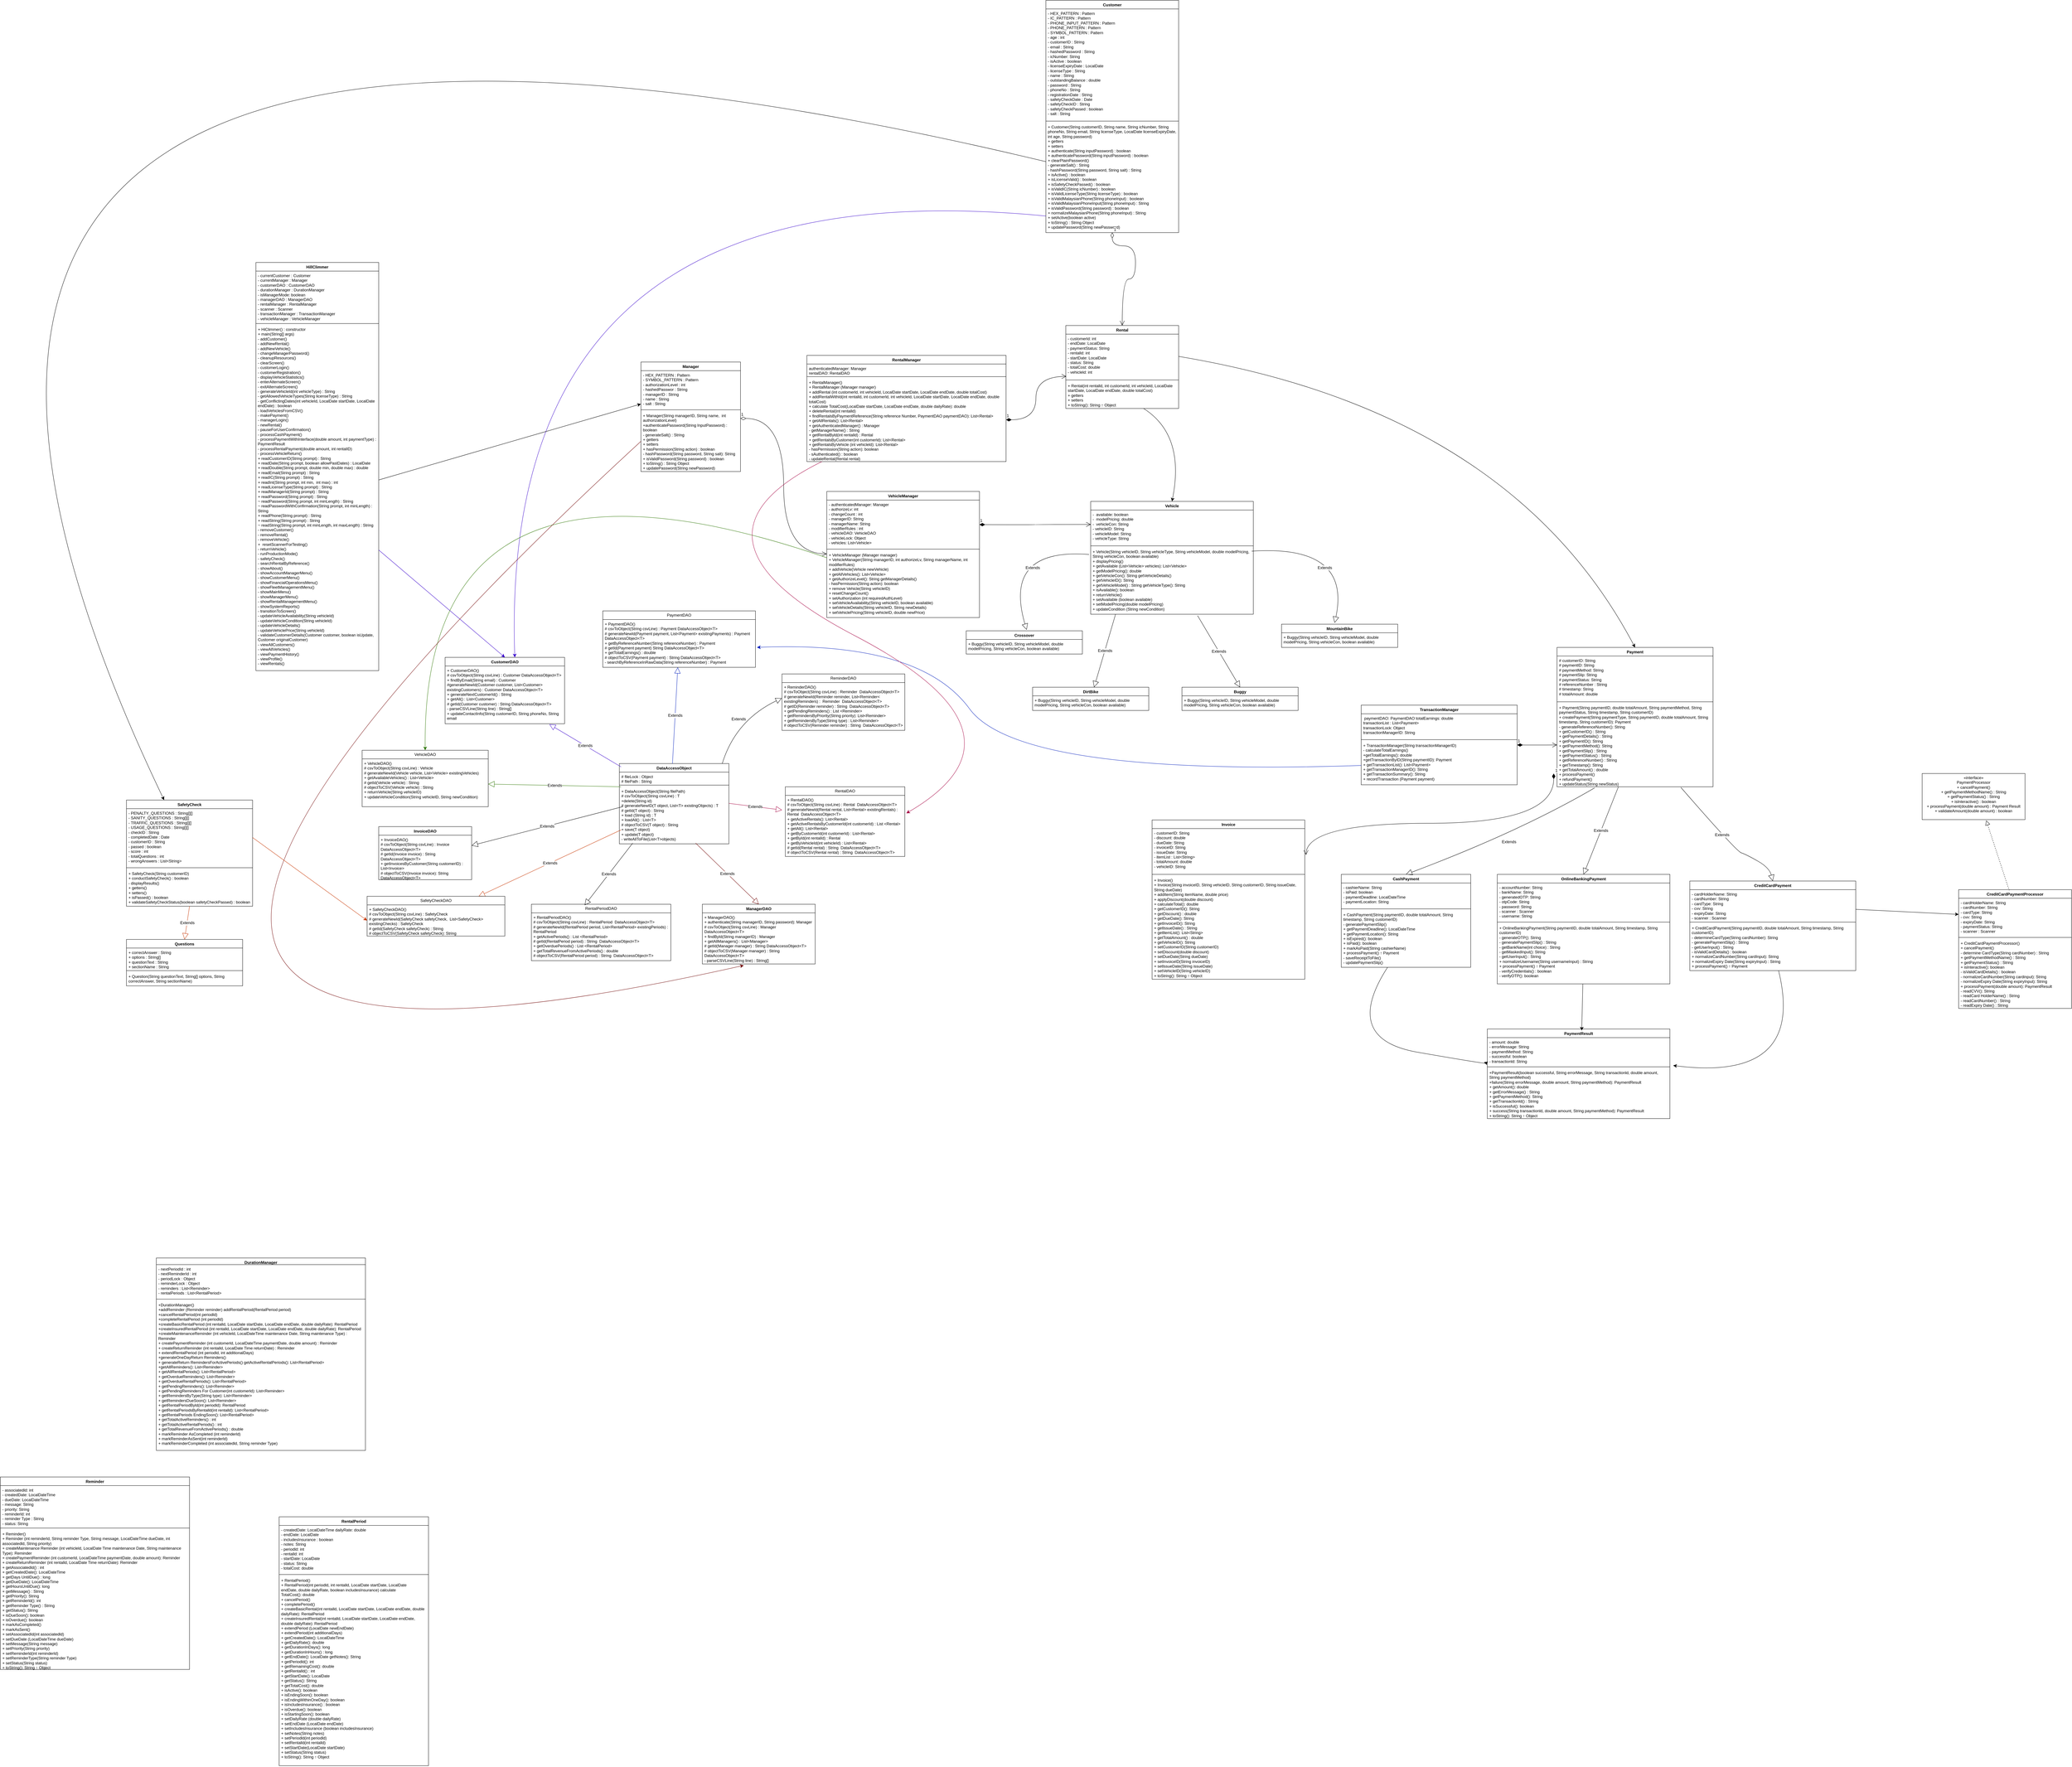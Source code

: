 <mxfile version="28.2.3">
  <diagram name="Page-1" id="KUWia0mi56MD-sfbcHVG">
    <mxGraphModel dx="6627" dy="190" grid="1" gridSize="10" guides="1" tooltips="1" connect="1" arrows="1" fold="1" page="1" pageScale="1" pageWidth="850" pageHeight="1100" math="0" shadow="0">
      <root>
        <mxCell id="0" />
        <mxCell id="1" parent="0" />
        <mxCell id="KkSQwusm3BORoXdPYHce-2" value="HillClimmer" style="swimlane;fontStyle=1;align=center;verticalAlign=top;childLayout=stackLayout;horizontal=1;startSize=26;horizontalStack=0;resizeParent=1;resizeParentMax=0;resizeLast=0;collapsible=1;marginBottom=0;whiteSpace=wrap;html=1;" parent="1" vertex="1">
          <mxGeometry x="-3030" y="2400" width="370" height="1230" as="geometry" />
        </mxCell>
        <mxCell id="KkSQwusm3BORoXdPYHce-3" value="- currentCustomer : Customer&lt;br&gt;- currentManager : Manager&lt;br&gt;- customerDAO : CustomerDAO&lt;div&gt;- durationManager : DurationManager&lt;br&gt;- isManagerMode: boolean&lt;br&gt;- managerDAO : ManagerDAO&lt;br&gt;- rentalManager : RentalManager&lt;br&gt;- scanner : Scanner&lt;br&gt;- transactionManager : TransactionManager&lt;br&gt;- vehicleManager : VehicleManager&lt;br&gt;&lt;br&gt;&lt;div&gt;&lt;br&gt;&lt;/div&gt;&lt;/div&gt;" style="text;strokeColor=none;fillColor=none;align=left;verticalAlign=top;spacingLeft=4;spacingRight=4;overflow=hidden;rotatable=0;points=[[0,0.5],[1,0.5]];portConstraint=eastwest;whiteSpace=wrap;html=1;" parent="KkSQwusm3BORoXdPYHce-2" vertex="1">
          <mxGeometry y="26" width="370" height="154" as="geometry" />
        </mxCell>
        <mxCell id="KkSQwusm3BORoXdPYHce-4" value="" style="line;strokeWidth=1;fillColor=none;align=left;verticalAlign=middle;spacingTop=-1;spacingLeft=3;spacingRight=3;rotatable=0;labelPosition=right;points=[];portConstraint=eastwest;strokeColor=inherit;" parent="KkSQwusm3BORoXdPYHce-2" vertex="1">
          <mxGeometry y="180" width="370" height="8" as="geometry" />
        </mxCell>
        <mxCell id="KkSQwusm3BORoXdPYHce-5" value="+ HiClimmer() : constructor&lt;br&gt;+ main(String[] args)&lt;br&gt;- addCustomer()&lt;br&gt;- addNewRental()&lt;br&gt;- addNewVehicle()&lt;br&gt;- changeManagerPassword()&lt;br&gt;- cleanupResources()&lt;br&gt;- clearScreen()&lt;br&gt;- customerLogin()&lt;br&gt;- customerRegistration()&lt;br&gt;- displayVehicleStatistics()&lt;br&gt;- enterAlternateScreen()&lt;br&gt;- exitAlternateScreen()&lt;br&gt;- generateVehicleId(int vehicleType) : String&lt;br&gt;- getAllowedVehicleTypes(String licenseType) : String&lt;br&gt;- getConflictingDates(int vehicleId, LocalDate startDate, LocalDate endDate) : boolean&lt;br&gt;- loadVehiclesFromCSV()&lt;br&gt;- makePayment()&lt;br&gt;- managerLogin()&lt;br&gt;- newRental()&lt;br&gt;- pauseForUserConfirmation()&lt;br&gt;- processCashPayment()&lt;br&gt;- processPaymentWithInterface(double amount, int paymentType) : PaymentResult&lt;br&gt;- processRentalPayment(double amount, int rentalID)&lt;br&gt;- processVehicleReturn()&lt;br&gt;+ readCustomerID(String prompt) : String&lt;br&gt;+ readDate(String prompt, boolean allowPastDates) : LocalDate&lt;br&gt;+ readDouble(String prompt, double min, double max) : double&lt;br&gt;+ readEmail(String prompt) : String&lt;br&gt;+ readIC(String prompt) : String&lt;br&gt;+ readInt(String prompt, int min,&amp;nbsp; int max) : int&lt;br&gt;+ readLicenseType(String prompt) : String&lt;br&gt;+ readManagerId(String prompt) : String&lt;br&gt;+ readPassword(String prompt) : String&lt;br&gt;~ readPassword(String prompt, int minLength) : String&lt;br&gt;~ readPasswordWithConfirmation(String prompt, int minLength) : String&lt;br&gt;+ readPhone(String prompt) : String&lt;br&gt;+ readString(String prompt) : String&lt;br&gt;~ readString(String prompt, int minLength, int maxLength) : String&lt;br&gt;- removeCustomer()&lt;br&gt;- removeRental()&lt;br&gt;- removeVehicle()&lt;br&gt;+&amp;nbsp; resetScannerForTesting()&lt;br&gt;- returnVehicle()&lt;br&gt;- runProductionMode()&lt;br&gt;- safetyCheck()&lt;br&gt;- searchRentalByReference()&lt;br&gt;- showAbout()&lt;br&gt;- showAccountManagerMenu()&lt;br&gt;- showCustomerMenu()&lt;br&gt;- showFinancialOperationsMenu()&lt;br&gt;- showFleetManagementMenu()&lt;br&gt;- showMainMenu()&lt;br&gt;- showManagerMenu()&lt;br&gt;- showRentalManagementMenu()&lt;br&gt;- showSystemReports()&lt;br&gt;- transitionToScreen()&lt;br&gt;- updateVehicleAvailability(String vehicleId)&lt;br&gt;- updateVehicleCondition(String vehicleId)&lt;br&gt;- updateVehicleDetails()&lt;br&gt;- updateVehiclePrice(String vehicleId)&lt;br&gt;- validateCustomerDetails(Customer customer, boolean isUpdate, Customer originalCustomer)&lt;br&gt;- viewAllCustomers()&lt;br&gt;- viewAllVehicles()&lt;br&gt;- viewPaymentHistory()&lt;br&gt;- viewProfile()&lt;br&gt;- viewRentals()" style="text;strokeColor=none;fillColor=none;align=left;verticalAlign=top;spacingLeft=4;spacingRight=4;overflow=hidden;rotatable=0;points=[[0,0.5],[1,0.5]];portConstraint=eastwest;whiteSpace=wrap;html=1;" parent="KkSQwusm3BORoXdPYHce-2" vertex="1">
          <mxGeometry y="188" width="370" height="1042" as="geometry" />
        </mxCell>
        <mxCell id="1-GLfwU_gdSAN0xT_Nue-1" value="Customer" style="swimlane;fontStyle=1;align=center;verticalAlign=top;childLayout=stackLayout;horizontal=1;startSize=26;horizontalStack=0;resizeParent=1;resizeParentMax=0;resizeLast=0;collapsible=1;marginBottom=0;whiteSpace=wrap;html=1;" parent="1" vertex="1">
          <mxGeometry x="-650" y="1610" width="400" height="700" as="geometry" />
        </mxCell>
        <mxCell id="1-GLfwU_gdSAN0xT_Nue-2" value="- HEX_PATTERN : Pattern&lt;br&gt;- IC_PATTERN : Pattern&lt;br&gt;- PHONE_INPUT_PATTERN : Pattern&lt;br&gt;- PHONE_PATTERN : Pattern&lt;br&gt;- SYMBOL_PATTERN : Pattern&lt;br&gt;- age : int&lt;br&gt;- customerID : String&lt;br&gt;- email : String&lt;br&gt;- hashedPassword : String&lt;br&gt;- icNumber: String&lt;br&gt;- isActive : boolean&lt;br&gt;- licenseExpiryDate : LocalDate&lt;br&gt;- licenseType : String&lt;br&gt;- name : String&lt;br&gt;- outstandingBalance : double&lt;br&gt;- password : String&lt;br&gt;- phoneNo : String&lt;br&gt;- registrationDate : String&lt;br&gt;- safetyCheckDate : Date&lt;br&gt;- safetyCheckID : String&lt;br&gt;- safetyCheckPassed : boolean&lt;br&gt;- salt : String" style="text;strokeColor=none;fillColor=none;align=left;verticalAlign=top;spacingLeft=4;spacingRight=4;overflow=hidden;rotatable=0;points=[[0,0.5],[1,0.5]];portConstraint=eastwest;whiteSpace=wrap;html=1;" parent="1-GLfwU_gdSAN0xT_Nue-1" vertex="1">
          <mxGeometry y="26" width="400" height="334" as="geometry" />
        </mxCell>
        <mxCell id="1-GLfwU_gdSAN0xT_Nue-3" value="" style="line;strokeWidth=1;fillColor=none;align=left;verticalAlign=middle;spacingTop=-1;spacingLeft=3;spacingRight=3;rotatable=0;labelPosition=right;points=[];portConstraint=eastwest;strokeColor=inherit;" parent="1-GLfwU_gdSAN0xT_Nue-1" vertex="1">
          <mxGeometry y="360" width="400" height="8" as="geometry" />
        </mxCell>
        <mxCell id="1-GLfwU_gdSAN0xT_Nue-4" value="+ Customer(String customerID, String name, String icNumber, String phoneNo, String email, String licenseType, LocalDate licenseExpiryDate, int age, String password)&lt;br&gt;+ getters&lt;br&gt;+ setters&lt;br&gt;+ authenticate(String inputPassword) : boolean&lt;br&gt;+ authenticatePassword(String inputPassword) : boolean&lt;br&gt;+ clearPlainPassword()&lt;br&gt;- generateSalt() : String&lt;br&gt;- hashPassword(String password, String salt) : String&lt;br&gt;+ isActive() : boolean&lt;br&gt;+ isLicenseValid() : boolean&lt;br&gt;+ isSafetyCheckPassed() : boolean&lt;br&gt;+ isValidIC(String icNumber) : boolean&lt;div&gt;+ isValidLicenseType(String licenseType) : boolean&lt;br&gt;+ isValidMalaysianPhone(String phoneInput) : boolean&lt;br&gt;+ isValidMalaysianPhoneInput(String phoneInput) : String&lt;br&gt;+ isValidPassword(String password) : boolean&lt;br&gt;+ normalizeMalaysianPhone(String phoneInput) : String&lt;br&gt;+ setActive(boolean active)&lt;br&gt;+ toString() : String Object&lt;br&gt;+ updatePassword(String newPassword)&lt;br&gt;&lt;br&gt;&lt;br&gt;&lt;/div&gt;" style="text;strokeColor=none;fillColor=none;align=left;verticalAlign=top;spacingLeft=4;spacingRight=4;overflow=hidden;rotatable=0;points=[[0,0.5],[1,0.5]];portConstraint=eastwest;whiteSpace=wrap;html=1;" parent="1-GLfwU_gdSAN0xT_Nue-1" vertex="1">
          <mxGeometry y="368" width="400" height="332" as="geometry" />
        </mxCell>
        <mxCell id="1-GLfwU_gdSAN0xT_Nue-5" value="SafetyCheck" style="swimlane;fontStyle=1;align=center;verticalAlign=top;childLayout=stackLayout;horizontal=1;startSize=26;horizontalStack=0;resizeParent=1;resizeParentMax=0;resizeLast=0;collapsible=1;marginBottom=0;whiteSpace=wrap;html=1;" parent="1" vertex="1">
          <mxGeometry x="-3420" y="4020" width="380" height="320" as="geometry" />
        </mxCell>
        <mxCell id="1-GLfwU_gdSAN0xT_Nue-6" value="- PENALTY_QUESTIONS : String[][]&lt;br&gt;- SANITY_QUESTIONS : String[][]&lt;br&gt;- TRAFFIC_QUESTIONS : String[][]&lt;br&gt;- USAGE_QUESTIONS : String[][]&lt;br&gt;- checkID : String&lt;br&gt;- completedDate : Date&lt;br&gt;- customerID : String&lt;br&gt;- passed : boolean&lt;br&gt;- score : int&lt;br&gt;- totalQuestions : int&lt;br&gt;- wrongAnswers : List&amp;lt;String&amp;gt;&lt;div&gt;&lt;br/&gt;&lt;/div&gt;" style="text;strokeColor=none;fillColor=none;align=left;verticalAlign=top;spacingLeft=4;spacingRight=4;overflow=hidden;rotatable=0;points=[[0,0.5],[1,0.5]];portConstraint=eastwest;whiteSpace=wrap;html=1;" parent="1-GLfwU_gdSAN0xT_Nue-5" vertex="1">
          <mxGeometry y="26" width="380" height="174" as="geometry" />
        </mxCell>
        <mxCell id="1-GLfwU_gdSAN0xT_Nue-7" value="" style="line;strokeWidth=1;fillColor=none;align=left;verticalAlign=middle;spacingTop=-1;spacingLeft=3;spacingRight=3;rotatable=0;labelPosition=right;points=[];portConstraint=eastwest;strokeColor=inherit;" parent="1-GLfwU_gdSAN0xT_Nue-5" vertex="1">
          <mxGeometry y="200" width="380" height="8" as="geometry" />
        </mxCell>
        <mxCell id="1-GLfwU_gdSAN0xT_Nue-8" value="+ SafetyCheck(String customerID)&lt;br&gt;+ conductSafetyCheck() : boolean&lt;br&gt;- displayResults()&lt;br&gt;+ getters()&lt;br&gt;+ setters()&lt;br&gt;+ isPassed() : boolean&lt;br&gt;+ validateSafetyCheckStatus(boolean safetyCheckPassed) : boolean&lt;br&gt;&lt;br&gt;&lt;div&gt;&lt;br&gt;&lt;/div&gt;" style="text;strokeColor=none;fillColor=none;align=left;verticalAlign=top;spacingLeft=4;spacingRight=4;overflow=hidden;rotatable=0;points=[[0,0.5],[1,0.5]];portConstraint=eastwest;whiteSpace=wrap;html=1;" parent="1-GLfwU_gdSAN0xT_Nue-5" vertex="1">
          <mxGeometry y="208" width="380" height="112" as="geometry" />
        </mxCell>
        <mxCell id="1-GLfwU_gdSAN0xT_Nue-9" value="Questions" style="swimlane;fontStyle=1;align=center;verticalAlign=top;childLayout=stackLayout;horizontal=1;startSize=26;horizontalStack=0;resizeParent=1;resizeParentMax=0;resizeLast=0;collapsible=1;marginBottom=0;whiteSpace=wrap;html=1;" parent="1" vertex="1">
          <mxGeometry x="-3420" y="4440" width="350" height="140" as="geometry" />
        </mxCell>
        <mxCell id="1-GLfwU_gdSAN0xT_Nue-10" value="+ correctAnswer : String&lt;br&gt;+ options : String[]&lt;br&gt;+ questionText : String&lt;br&gt;+ sectionName : String&lt;br&gt;&lt;div&gt;&lt;br&gt;&lt;/div&gt;" style="text;strokeColor=none;fillColor=none;align=left;verticalAlign=top;spacingLeft=4;spacingRight=4;overflow=hidden;rotatable=0;points=[[0,0.5],[1,0.5]];portConstraint=eastwest;whiteSpace=wrap;html=1;" parent="1-GLfwU_gdSAN0xT_Nue-9" vertex="1">
          <mxGeometry y="26" width="350" height="64" as="geometry" />
        </mxCell>
        <mxCell id="1-GLfwU_gdSAN0xT_Nue-11" value="" style="line;strokeWidth=1;fillColor=none;align=left;verticalAlign=middle;spacingTop=-1;spacingLeft=3;spacingRight=3;rotatable=0;labelPosition=right;points=[];portConstraint=eastwest;strokeColor=inherit;" parent="1-GLfwU_gdSAN0xT_Nue-9" vertex="1">
          <mxGeometry y="90" width="350" height="8" as="geometry" />
        </mxCell>
        <mxCell id="1-GLfwU_gdSAN0xT_Nue-12" value="+ Question(String questionText, String[] options, String correctAnswer, String sectionName)" style="text;strokeColor=none;fillColor=none;align=left;verticalAlign=top;spacingLeft=4;spacingRight=4;overflow=hidden;rotatable=0;points=[[0,0.5],[1,0.5]];portConstraint=eastwest;whiteSpace=wrap;html=1;" parent="1-GLfwU_gdSAN0xT_Nue-9" vertex="1">
          <mxGeometry y="98" width="350" height="42" as="geometry" />
        </mxCell>
        <mxCell id="6XG5QplGx-Yt1XKf_cvf-1" value="CustomerDAO" style="swimlane;fontStyle=1;align=center;verticalAlign=top;childLayout=stackLayout;horizontal=1;startSize=26;horizontalStack=0;resizeParent=1;resizeParentMax=0;resizeLast=0;collapsible=1;marginBottom=0;whiteSpace=wrap;html=1;" parent="1" vertex="1">
          <mxGeometry x="-2460" y="3590" width="360" height="200" as="geometry" />
        </mxCell>
        <mxCell id="6XG5QplGx-Yt1XKf_cvf-4" value="+ CustomerDAO()&lt;br&gt;# csvToObject(String csvLine) : Customer DataAccessObject&amp;lt;T&amp;gt;&lt;br&gt;+ findByEmail(String email) : Customer&lt;br&gt;#generateNewId(Customer customer, List&amp;lt;Customer&amp;gt; existingCustomers) : Customer DataAccessObject&amp;lt;T&amp;gt;&lt;br&gt;+ generateNextCustomerId() : String&lt;br&gt;+ getAll() : List&amp;lt;Customer&amp;gt;&lt;br&gt;# getId(Customer customer) : String DataAccessObject&amp;lt;T&amp;gt;&lt;br&gt;- parseCSVLine(String line) : String[]&lt;br&gt;+ updateContactInfo(String customerID, String phoneNo, String email" style="text;strokeColor=none;fillColor=none;align=left;verticalAlign=top;spacingLeft=4;spacingRight=4;overflow=hidden;rotatable=0;points=[[0,0.5],[1,0.5]];portConstraint=eastwest;whiteSpace=wrap;html=1;" parent="6XG5QplGx-Yt1XKf_cvf-1" vertex="1">
          <mxGeometry y="26" width="360" height="174" as="geometry" />
        </mxCell>
        <mxCell id="6XG5QplGx-Yt1XKf_cvf-5" value="DataAccessObject" style="swimlane;fontStyle=1;align=center;verticalAlign=top;childLayout=stackLayout;horizontal=1;startSize=26;horizontalStack=0;resizeParent=1;resizeParentMax=0;resizeLast=0;collapsible=1;marginBottom=0;whiteSpace=wrap;html=1;" parent="1" vertex="1">
          <mxGeometry x="-1935" y="3910" width="330" height="242" as="geometry" />
        </mxCell>
        <mxCell id="ceyopC86vSADz4O9Ktu8-80" value="Extends" style="endArrow=block;endSize=16;endFill=0;html=1;rounded=0;fontSize=12;curved=1;fillColor=#0050ef;strokeColor=#001DBC;" edge="1" parent="6XG5QplGx-Yt1XKf_cvf-5" target="6XG5QplGx-Yt1XKf_cvf-24">
          <mxGeometry width="160" relative="1" as="geometry">
            <mxPoint x="160" as="sourcePoint" />
            <mxPoint x="320" as="targetPoint" />
          </mxGeometry>
        </mxCell>
        <mxCell id="ceyopC86vSADz4O9Ktu8-81" value="Extends" style="endArrow=block;endSize=16;endFill=0;html=1;rounded=0;fontSize=12;curved=1;entryX=-0.002;entryY=0.326;entryDx=0;entryDy=0;entryPerimeter=0;" edge="1" parent="6XG5QplGx-Yt1XKf_cvf-5" target="6XG5QplGx-Yt1XKf_cvf-28">
          <mxGeometry width="160" relative="1" as="geometry">
            <mxPoint x="310" as="sourcePoint" />
            <mxPoint x="470" as="targetPoint" />
            <Array as="points">
              <mxPoint x="350" y="-130" />
            </Array>
          </mxGeometry>
        </mxCell>
        <mxCell id="ceyopC86vSADz4O9Ktu8-88" value="Extends" style="endArrow=block;endSize=16;endFill=0;html=1;rounded=0;fontSize=12;curved=1;entryX=0.873;entryY=1.011;entryDx=0;entryDy=0;entryPerimeter=0;fillColor=#6a00ff;strokeColor=#3700CC;" edge="1" parent="6XG5QplGx-Yt1XKf_cvf-5" target="6XG5QplGx-Yt1XKf_cvf-4">
          <mxGeometry width="160" relative="1" as="geometry">
            <mxPoint x="5" y="10" as="sourcePoint" />
            <mxPoint x="165" y="10" as="targetPoint" />
          </mxGeometry>
        </mxCell>
        <mxCell id="6XG5QplGx-Yt1XKf_cvf-6" value="# fileLock : Object&lt;br&gt;# filePath : String" style="text;strokeColor=none;fillColor=none;align=left;verticalAlign=top;spacingLeft=4;spacingRight=4;overflow=hidden;rotatable=0;points=[[0,0.5],[1,0.5]];portConstraint=eastwest;whiteSpace=wrap;html=1;" parent="6XG5QplGx-Yt1XKf_cvf-5" vertex="1">
          <mxGeometry y="26" width="330" height="34" as="geometry" />
        </mxCell>
        <mxCell id="6XG5QplGx-Yt1XKf_cvf-7" value="" style="line;strokeWidth=1;fillColor=none;align=left;verticalAlign=middle;spacingTop=-1;spacingLeft=3;spacingRight=3;rotatable=0;labelPosition=right;points=[];portConstraint=eastwest;strokeColor=inherit;" parent="6XG5QplGx-Yt1XKf_cvf-5" vertex="1">
          <mxGeometry y="60" width="330" height="10" as="geometry" />
        </mxCell>
        <mxCell id="ceyopC86vSADz4O9Ktu8-87" value="Extends" style="endArrow=block;endSize=16;endFill=0;html=1;rounded=0;fontSize=12;curved=1;" edge="1" parent="6XG5QplGx-Yt1XKf_cvf-5" target="6XG5QplGx-Yt1XKf_cvf-10">
          <mxGeometry width="160" relative="1" as="geometry">
            <mxPoint x="10" y="130" as="sourcePoint" />
            <mxPoint x="170" y="130" as="targetPoint" />
          </mxGeometry>
        </mxCell>
        <mxCell id="ceyopC86vSADz4O9Ktu8-90" value="Extends" style="endArrow=block;endSize=16;endFill=0;html=1;rounded=0;fontSize=12;curved=1;fillColor=#60a917;strokeColor=#2D7600;" edge="1" parent="6XG5QplGx-Yt1XKf_cvf-5" target="6XG5QplGx-Yt1XKf_cvf-46">
          <mxGeometry width="160" relative="1" as="geometry">
            <mxPoint x="5" y="70" as="sourcePoint" />
            <mxPoint x="165" y="70" as="targetPoint" />
          </mxGeometry>
        </mxCell>
        <mxCell id="6XG5QplGx-Yt1XKf_cvf-8" value="+ DataAccessObject(String filePath)&lt;br&gt;# csvToObject(String csvLine) : T&lt;br&gt;+delete(String id)&lt;br&gt;# generateNewID(T object, List&amp;lt;T&amp;gt; existingObjects) : T&lt;br&gt;# getId(T object) : String&lt;br&gt;+ load (String id) : T&lt;br&gt;&lt;div&gt;+ loadAll() : List&amp;lt;T&amp;gt;&lt;br&gt;# objectToCSV(T object) : String&lt;br&gt;+ save(T object)&lt;br&gt;+ update(T object)&lt;br&gt;- writeAllToFile(List&amp;lt;T&amp;gt;objects)&lt;/div&gt;" style="text;strokeColor=none;fillColor=none;align=left;verticalAlign=top;spacingLeft=4;spacingRight=4;overflow=hidden;rotatable=0;points=[[0,0.5],[1,0.5]];portConstraint=eastwest;whiteSpace=wrap;html=1;" parent="6XG5QplGx-Yt1XKf_cvf-5" vertex="1">
          <mxGeometry y="70" width="330" height="172" as="geometry" />
        </mxCell>
        <mxCell id="ceyopC86vSADz4O9Ktu8-89" value="Extends" style="endArrow=block;endSize=16;endFill=0;html=1;rounded=0;fontSize=12;curved=1;fillColor=#fa6800;strokeColor=#C73500;" edge="1" parent="6XG5QplGx-Yt1XKf_cvf-5" target="6XG5QplGx-Yt1XKf_cvf-41">
          <mxGeometry width="160" relative="1" as="geometry">
            <mxPoint x="5" y="200" as="sourcePoint" />
            <mxPoint x="165" y="200" as="targetPoint" />
          </mxGeometry>
        </mxCell>
        <mxCell id="6XG5QplGx-Yt1XKf_cvf-9" value="InvoiceDAO" style="swimlane;fontStyle=1;align=center;verticalAlign=top;childLayout=stackLayout;horizontal=1;startSize=26;horizontalStack=0;resizeParent=1;resizeParentMax=0;resizeLast=0;collapsible=1;marginBottom=0;whiteSpace=wrap;html=1;" parent="1" vertex="1">
          <mxGeometry x="-2660" y="4100" width="280" height="160" as="geometry" />
        </mxCell>
        <mxCell id="6XG5QplGx-Yt1XKf_cvf-10" value="+ InvoiceDAO()&lt;br&gt;# csvToObject(String csvLine) : Invoice DataAccessObject&amp;lt;T&amp;gt;&lt;br&gt;# getId(Invoice invoice) : String DataAccessObject&amp;lt;T&amp;gt;&lt;br&gt;+ getInvoicesByCustomer(String customerID) : List&amp;lt;Invoice&amp;gt;&amp;nbsp;&lt;div&gt;# objectToCSV(Invoice invoice): String DataAccessObject&amp;lt;T&amp;gt;&lt;/div&gt;" style="text;strokeColor=none;fillColor=none;align=left;verticalAlign=top;spacingLeft=4;spacingRight=4;overflow=hidden;rotatable=0;points=[[0,0.5],[1,0.5]];portConstraint=eastwest;whiteSpace=wrap;html=1;" parent="6XG5QplGx-Yt1XKf_cvf-9" vertex="1">
          <mxGeometry y="26" width="280" height="134" as="geometry" />
        </mxCell>
        <mxCell id="6XG5QplGx-Yt1XKf_cvf-13" value="Manager" style="swimlane;fontStyle=1;align=center;verticalAlign=top;childLayout=stackLayout;horizontal=1;startSize=26;horizontalStack=0;resizeParent=1;resizeParentMax=0;resizeLast=0;collapsible=1;marginBottom=0;whiteSpace=wrap;html=1;" parent="1" vertex="1">
          <mxGeometry x="-1870" y="2700" width="300" height="330" as="geometry" />
        </mxCell>
        <mxCell id="6XG5QplGx-Yt1XKf_cvf-14" value="- HEX_PATTERN : Pattern&lt;br&gt;- SYMBOL_PATTERN : Pattern&lt;br&gt;- authorizationLevel : int&lt;br&gt;- hashedPasswor : String&lt;br&gt;- managerID : String&lt;br&gt;- name : String&lt;br&gt;- salt : String" style="text;strokeColor=none;fillColor=none;align=left;verticalAlign=top;spacingLeft=4;spacingRight=4;overflow=hidden;rotatable=0;points=[[0,0.5],[1,0.5]];portConstraint=eastwest;whiteSpace=wrap;html=1;" parent="6XG5QplGx-Yt1XKf_cvf-13" vertex="1">
          <mxGeometry y="26" width="300" height="114" as="geometry" />
        </mxCell>
        <mxCell id="6XG5QplGx-Yt1XKf_cvf-15" value="" style="line;strokeWidth=1;fillColor=none;align=left;verticalAlign=middle;spacingTop=-1;spacingLeft=3;spacingRight=3;rotatable=0;labelPosition=right;points=[];portConstraint=eastwest;strokeColor=inherit;" parent="6XG5QplGx-Yt1XKf_cvf-13" vertex="1">
          <mxGeometry y="140" width="300" height="8" as="geometry" />
        </mxCell>
        <mxCell id="ceyopC86vSADz4O9Ktu8-70" value="1" style="endArrow=open;html=1;endSize=12;startArrow=diamondThin;startSize=14;startFill=0;edgeStyle=orthogonalEdgeStyle;align=left;verticalAlign=bottom;rounded=0;fontSize=12;curved=1;entryX=0;entryY=0.051;entryDx=0;entryDy=0;entryPerimeter=0;" edge="1" parent="6XG5QplGx-Yt1XKf_cvf-13" target="ceyopC86vSADz4O9Ktu8-60">
          <mxGeometry x="-1" y="3" relative="1" as="geometry">
            <mxPoint x="300" y="170" as="sourcePoint" />
            <mxPoint x="460" y="170" as="targetPoint" />
            <Array as="points">
              <mxPoint x="430" y="170" />
              <mxPoint x="430" y="578" />
            </Array>
          </mxGeometry>
        </mxCell>
        <mxCell id="6XG5QplGx-Yt1XKf_cvf-16" value="+ Manager(String managerID, String name,&amp;nbsp; int authorizationLevel)&lt;br&gt;+authenticatePassword(String InputPassword) : boolean&lt;br&gt;- generateSalt() : String&lt;br&gt;+ getters&lt;br&gt;+ setters&lt;br&gt;+ hasPermission(String action) : boolean&lt;br&gt;- hashPassword(String password, String salt): String&lt;br&gt;+ isValidPassword(String password) : boolean&lt;br&gt;+ toString() : String Object&lt;br&gt;+ updatePassword(String newPassword)" style="text;strokeColor=none;fillColor=none;align=left;verticalAlign=top;spacingLeft=4;spacingRight=4;overflow=hidden;rotatable=0;points=[[0,0.5],[1,0.5]];portConstraint=eastwest;whiteSpace=wrap;html=1;" parent="6XG5QplGx-Yt1XKf_cvf-13" vertex="1">
          <mxGeometry y="148" width="300" height="182" as="geometry" />
        </mxCell>
        <mxCell id="6XG5QplGx-Yt1XKf_cvf-17" value="ManagerDAO" style="swimlane;fontStyle=1;align=center;verticalAlign=top;childLayout=stackLayout;horizontal=1;startSize=26;horizontalStack=0;resizeParent=1;resizeParentMax=0;resizeLast=0;collapsible=1;marginBottom=0;whiteSpace=wrap;html=1;" parent="1" vertex="1">
          <mxGeometry x="-1685" y="4334" width="340" height="180" as="geometry" />
        </mxCell>
        <mxCell id="6XG5QplGx-Yt1XKf_cvf-18" value="+ ManagerDAO()&lt;br&gt;+ authenticate(String managerID, String password): Manager&lt;br&gt;# csvToObject(String csvLine) : Manager DataAccessObject&amp;lt;T&amp;gt;&lt;br&gt;+ findById(String managerID) : Manager&lt;br&gt;+ getAllManagers() : List&amp;lt;Manager&amp;gt;&lt;br&gt;# getId(Manager manager) : String DataAccessObject&amp;lt;T&amp;gt;&lt;br&gt;# objectToCSV(Manager manager) : String DataAccessObject&amp;lt;T&amp;gt;&lt;br&gt;- parseCSVLine(String line) : String[]" style="text;strokeColor=none;fillColor=none;align=left;verticalAlign=top;spacingLeft=4;spacingRight=4;overflow=hidden;rotatable=0;points=[[0,0.5],[1,0.5]];portConstraint=eastwest;whiteSpace=wrap;html=1;" parent="6XG5QplGx-Yt1XKf_cvf-17" vertex="1">
          <mxGeometry y="26" width="340" height="154" as="geometry" />
        </mxCell>
        <mxCell id="6XG5QplGx-Yt1XKf_cvf-21" value="PaymentDAO" style="swimlane;fontStyle=0;childLayout=stackLayout;horizontal=1;startSize=26;fillColor=none;horizontalStack=0;resizeParent=1;resizeParentMax=0;resizeLast=0;collapsible=1;marginBottom=0;whiteSpace=wrap;html=1;" parent="1" vertex="1">
          <mxGeometry x="-1985" y="3450" width="460" height="170" as="geometry" />
        </mxCell>
        <mxCell id="6XG5QplGx-Yt1XKf_cvf-24" value="+ PaymentDAO()&lt;br&gt;# csvToObject(String csvLine) : Payment DataAccessObject&amp;lt;T&amp;gt;&lt;br&gt;# generateNewId(Payment payment, List&amp;lt;Payment&amp;gt; existingPayments) : Payment&lt;br&gt;DataAccessObject&amp;lt;T&amp;gt;&lt;br&gt;+ getByReferenceNumber(String referenceNumber) : Payment&lt;br&gt;# getId(Payment payment) String DataAccessObject&amp;lt;T&amp;gt;&lt;br&gt;+ getTotalEarnings() : double&lt;br&gt;# objectToCSV(Payment payment) : String DataAccessObject&amp;lt;T&amp;gt;&lt;br&gt;- searchByReferenceInRawData(String referenceNumber) : Payment" style="text;strokeColor=none;fillColor=none;align=left;verticalAlign=top;spacingLeft=4;spacingRight=4;overflow=hidden;rotatable=0;points=[[0,0.5],[1,0.5]];portConstraint=eastwest;whiteSpace=wrap;html=1;" parent="6XG5QplGx-Yt1XKf_cvf-21" vertex="1">
          <mxGeometry y="26" width="460" height="144" as="geometry" />
        </mxCell>
        <mxCell id="6XG5QplGx-Yt1XKf_cvf-25" value="ReminderDAO" style="swimlane;fontStyle=0;childLayout=stackLayout;horizontal=1;startSize=26;fillColor=none;horizontalStack=0;resizeParent=1;resizeParentMax=0;resizeLast=0;collapsible=1;marginBottom=0;whiteSpace=wrap;html=1;" parent="1" vertex="1">
          <mxGeometry x="-1445" y="3640" width="370" height="170" as="geometry" />
        </mxCell>
        <mxCell id="6XG5QplGx-Yt1XKf_cvf-28" value="+ ReminderDAO()&lt;br&gt;# csvToObject(String csvLine) : Reminder&amp;nbsp;&amp;nbsp;DataAccessObject&amp;lt;T&amp;gt;&lt;br&gt;# generateNewId(Reminder reminder, List&amp;lt;Reminder&amp;lt; existingReminders) :&amp;nbsp; Reminder&amp;nbsp;&amp;nbsp;DataAccessObject&amp;lt;T&amp;gt;&lt;br&gt;# getID(Reminder reminder) : String&amp;nbsp;&amp;nbsp;DataAccessObject&amp;lt;T&amp;gt;&lt;br&gt;+ getPendingReminders() : List &amp;lt;Reminder&amp;gt;&lt;br&gt;+ getRemindersByPriority(String priority): List&amp;lt;Reminder&amp;gt;&lt;br&gt;+ getRemindersByType(String type) : List&amp;lt;Reminder&amp;gt;&lt;br&gt;# objectToCSV(Reminder reminder) : String&amp;nbsp;&amp;nbsp;DataAccessObject&amp;lt;T&amp;gt;" style="text;strokeColor=none;fillColor=none;align=left;verticalAlign=top;spacingLeft=4;spacingRight=4;overflow=hidden;rotatable=0;points=[[0,0.5],[1,0.5]];portConstraint=eastwest;whiteSpace=wrap;html=1;" parent="6XG5QplGx-Yt1XKf_cvf-25" vertex="1">
          <mxGeometry y="26" width="370" height="144" as="geometry" />
        </mxCell>
        <mxCell id="6XG5QplGx-Yt1XKf_cvf-33" value="RentalDAO" style="swimlane;fontStyle=0;childLayout=stackLayout;horizontal=1;startSize=26;fillColor=none;horizontalStack=0;resizeParent=1;resizeParentMax=0;resizeLast=0;collapsible=1;marginBottom=0;whiteSpace=wrap;html=1;" parent="1" vertex="1">
          <mxGeometry x="-1435" y="3980" width="360" height="210" as="geometry" />
        </mxCell>
        <mxCell id="6XG5QplGx-Yt1XKf_cvf-36" value="+ RentalDAO()&lt;br&gt;# csvToObject(String csvLine) : Rental&amp;nbsp;&amp;nbsp;DataAccessObject&amp;lt;T&amp;gt;&lt;br&gt;# generateNewId(Rental rental, List&amp;lt;Rental&amp;gt; existingRentals) : Rental&amp;nbsp;&amp;nbsp;DataAccessObject&amp;lt;T&amp;gt;&lt;br&gt;+ getActiveRentals(): List&amp;lt;Rental&amp;gt;&lt;br&gt;+ getActiveRentalsByCustomerId(int customerId) : List &amp;lt;Rental&amp;gt;&lt;br&gt;+ getAll(): List&amp;lt;Rental&amp;gt;&lt;br&gt;+ getByCustomerId(int customerId) : List&amp;lt;Rental&amp;gt;&lt;br&gt;+ getById(int rentalId) : Rental&lt;br&gt;+ getByVehicleId(int vehicleId) : List&amp;lt;Rental&amp;gt;&lt;br&gt;# getId(Rental rental) : String&amp;nbsp;&amp;nbsp;DataAccessObject&amp;lt;T&amp;gt;&lt;br&gt;# objectToCSV(Rental rental) : String&amp;nbsp;&amp;nbsp;DataAccessObject&amp;lt;T&amp;gt;" style="text;strokeColor=none;fillColor=none;align=left;verticalAlign=top;spacingLeft=4;spacingRight=4;overflow=hidden;rotatable=0;points=[[0,0.5],[1,0.5]];portConstraint=eastwest;whiteSpace=wrap;html=1;" parent="6XG5QplGx-Yt1XKf_cvf-33" vertex="1">
          <mxGeometry y="26" width="360" height="184" as="geometry" />
        </mxCell>
        <mxCell id="6XG5QplGx-Yt1XKf_cvf-37" value="RentalPeriodDAO" style="swimlane;fontStyle=0;childLayout=stackLayout;horizontal=1;startSize=26;fillColor=none;horizontalStack=0;resizeParent=1;resizeParentMax=0;resizeLast=0;collapsible=1;marginBottom=0;whiteSpace=wrap;html=1;" parent="1" vertex="1">
          <mxGeometry x="-2200" y="4334" width="420" height="170" as="geometry" />
        </mxCell>
        <mxCell id="6XG5QplGx-Yt1XKf_cvf-40" value="+ RentalPeriodDAO()&lt;br&gt;# csvToObject(String csvLine) : RentalPeriod&amp;nbsp;&amp;nbsp;DataAccessObject&amp;lt;T&amp;gt;&lt;br&gt;# generateNewId(RentalPeriod period, List&amp;lt;RentalPeriod&amp;gt; existingPeriods) : RentalPeriod&lt;br&gt;+ getActivePeriods() : List &amp;lt;RentalPeriod&amp;gt;&lt;br&gt;# getId(RentalPeriod period) : String&amp;nbsp;&amp;nbsp;DataAccessObject&amp;lt;T&amp;gt;&lt;br&gt;+ getOverduePeriods() : List &amp;lt;RentalPeriod&amp;gt;&lt;br&gt;+ getTotalRevenueFromActivePeriods() : double&lt;br&gt;# objectToCSV(RentalPeriod period) : String&amp;nbsp;&amp;nbsp;DataAccessObject&amp;lt;T&amp;gt;" style="text;strokeColor=none;fillColor=none;align=left;verticalAlign=top;spacingLeft=4;spacingRight=4;overflow=hidden;rotatable=0;points=[[0,0.5],[1,0.5]];portConstraint=eastwest;whiteSpace=wrap;html=1;" parent="6XG5QplGx-Yt1XKf_cvf-37" vertex="1">
          <mxGeometry y="26" width="420" height="144" as="geometry" />
        </mxCell>
        <mxCell id="6XG5QplGx-Yt1XKf_cvf-41" value="SafetyCheckDAO" style="swimlane;fontStyle=0;childLayout=stackLayout;horizontal=1;startSize=26;fillColor=none;horizontalStack=0;resizeParent=1;resizeParentMax=0;resizeLast=0;collapsible=1;marginBottom=0;whiteSpace=wrap;html=1;" parent="1" vertex="1">
          <mxGeometry x="-2695" y="4310" width="415" height="120" as="geometry" />
        </mxCell>
        <mxCell id="6XG5QplGx-Yt1XKf_cvf-42" value="+ SafetyCheckDAO()&lt;br&gt;# csvToObject(String csvLine) : SafetyCheck&lt;br&gt;# generateNewId(SafetyCheck safetyCheck,&amp;nbsp; List&amp;lt;SafetyCheck&amp;gt; existingChecks) : SafetyCheck&lt;div&gt;# getId(SafetyCheck safetyCheck) : String&lt;br&gt;&lt;/div&gt;&lt;div&gt;# objectToCSV(SafetyCheck safetyCheck): String&lt;/div&gt;" style="text;strokeColor=none;fillColor=none;align=left;verticalAlign=top;spacingLeft=4;spacingRight=4;overflow=hidden;rotatable=0;points=[[0,0.5],[1,0.5]];portConstraint=eastwest;whiteSpace=wrap;html=1;" parent="6XG5QplGx-Yt1XKf_cvf-41" vertex="1">
          <mxGeometry y="26" width="415" height="94" as="geometry" />
        </mxCell>
        <mxCell id="6XG5QplGx-Yt1XKf_cvf-45" value="VehicleDAO" style="swimlane;fontStyle=0;childLayout=stackLayout;horizontal=1;startSize=26;fillColor=none;horizontalStack=0;resizeParent=1;resizeParentMax=0;resizeLast=0;collapsible=1;marginBottom=0;whiteSpace=wrap;html=1;" parent="1" vertex="1">
          <mxGeometry x="-2710" y="3870" width="380" height="170" as="geometry" />
        </mxCell>
        <mxCell id="6XG5QplGx-Yt1XKf_cvf-46" value="+ VehicleDAO()&lt;br&gt;# csvToObject(String csvLine) : Vehicle&lt;br&gt;#&amp;nbsp;generateNewId(Vehicle vehicle, List&amp;lt;Vehicle&amp;gt; existingVehicles)&lt;br&gt;+ getAvailableVehicles() : List&amp;lt;Vehicle&amp;gt;&lt;br&gt;# getId(Vehicle vehicle) : String&lt;br&gt;# objectToCSV(Vehicle vehicle) : String&lt;br&gt;+ returnVehicle(String vehicleID)&lt;br&gt;+ updateVehicleCondition(String vehicleID, String newCondition)&amp;nbsp;" style="text;strokeColor=none;fillColor=none;align=left;verticalAlign=top;spacingLeft=4;spacingRight=4;overflow=hidden;rotatable=0;points=[[0,0.5],[1,0.5]];portConstraint=eastwest;whiteSpace=wrap;html=1;" parent="6XG5QplGx-Yt1XKf_cvf-45" vertex="1">
          <mxGeometry y="26" width="380" height="144" as="geometry" />
        </mxCell>
        <mxCell id="6XG5QplGx-Yt1XKf_cvf-49" value="DurationManager" style="swimlane;fontStyle=1;align=center;verticalAlign=top;childLayout=stackLayout;horizontal=1;startSize=20;horizontalStack=0;resizeParent=1;resizeParentMax=0;resizeLast=0;collapsible=1;marginBottom=0;whiteSpace=wrap;html=1;" parent="1" vertex="1">
          <mxGeometry x="-3330" y="5400" width="630" height="580" as="geometry" />
        </mxCell>
        <mxCell id="6XG5QplGx-Yt1XKf_cvf-50" value="- nextPeriodId : int&lt;br&gt;- nextReminderId : int&lt;br&gt;- periodLock : Object&lt;br&gt;- reminderLock : Object&lt;br&gt;- reminders : List&amp;lt;Reminder&amp;gt;&lt;br&gt;- rentalPeriods : List&amp;lt;RentalPeriod&amp;gt;" style="text;strokeColor=none;fillColor=none;align=left;verticalAlign=top;spacingLeft=4;spacingRight=4;overflow=hidden;rotatable=0;points=[[0,0.5],[1,0.5]];portConstraint=eastwest;whiteSpace=wrap;html=1;" parent="6XG5QplGx-Yt1XKf_cvf-49" vertex="1">
          <mxGeometry y="20" width="630" height="100" as="geometry" />
        </mxCell>
        <mxCell id="6XG5QplGx-Yt1XKf_cvf-51" value="" style="line;strokeWidth=1;fillColor=none;align=left;verticalAlign=middle;spacingTop=-1;spacingLeft=3;spacingRight=3;rotatable=0;labelPosition=right;points=[];portConstraint=eastwest;strokeColor=inherit;" parent="6XG5QplGx-Yt1XKf_cvf-49" vertex="1">
          <mxGeometry y="120" width="630" height="8" as="geometry" />
        </mxCell>
        <mxCell id="6XG5QplGx-Yt1XKf_cvf-52" value="+DurationManager()&lt;br&gt;+addReminder (Reminder reminder) addRentalPeriod(RentalPeriod period)&lt;br&gt;+cancelRentalPeriod(int periodld)&lt;br&gt;+completeRentalPeriod (int periodld)&lt;br&gt;+createBasicRentalPeriod (int rentalld, LocalDate startDate, LocalDate endDate, double dailyRate): RentalPeriod&lt;div&gt;+createInsuredRentalPeriod (int rentalld, LocalDate startDate, LocalDate endDate, double dailyRate):&amp;nbsp;&lt;span style=&quot;background-color: transparent; color: light-dark(rgb(0, 0, 0), rgb(255, 255, 255));&quot;&gt;RentalPeriod&lt;br&gt;+createMaintenanceReminder (int vehicleld, LocalDateTime&amp;nbsp;&lt;/span&gt;&lt;span style=&quot;background-color: transparent; color: light-dark(rgb(0, 0, 0), rgb(255, 255, 255));&quot;&gt;maintenance Date, String maintenance Type) : Reminder&lt;/span&gt;&lt;/div&gt;&lt;div&gt;+ createPaymentReminder (int customerld, LocalDateTime paymentDate, double&amp;nbsp;amount) : Reminder&lt;br&gt;+ createReturnReminder (int rentalld, LocalDate Time&amp;nbsp;returnDate) : Reminder&lt;br&gt;+ extendRentalPeriod (int periodld, int additionalDays)&lt;br&gt;+generateOneDayReturn Reminders()&lt;br&gt;+ generateReturn RemindersForActivePeriods() getActiveRentalPeriods(): List&amp;lt;RentalPeriod&amp;gt;&lt;br&gt;+getAllReminders(): List&amp;lt;Reminder&amp;gt;&lt;br&gt;+ getAllRentalPeriods(): List&amp;lt;RentalPeriod&amp;gt;&lt;br&gt;+ getOverdueReminders(): List&amp;lt;Reminder&amp;gt;&lt;br&gt;+ getOverdueRentalPeriods(): List&amp;lt;RentalPeriod&amp;gt;&lt;br&gt;+ getPendingReminders(): List&amp;lt;Reminder&amp;gt;&lt;br&gt;+ getPendingReminders For Customer(int customerld): List&amp;lt;Reminder&amp;gt;&lt;br&gt;+ getRemindersByType(String type): List&amp;lt;Reminder&amp;gt;&lt;br&gt;+ getRemindersDueSoon(): List&amp;lt;Reminder&amp;gt;&lt;br&gt;+ getRentalPeriodByld(int periodld): RentalPeriod&lt;br&gt;+ getRentalPeriodsByRentalld(int rentalld): List&amp;lt;RentalPeriod&amp;gt;&lt;br&gt;+ getRentalPeriods EndingSoon(): List&amp;lt;RentalPeriod&amp;gt;&lt;br&gt;+ getTotalActiveReminders() : int&lt;br&gt;+ getTotalActiveRentalPeriods() : int&lt;br&gt;+ getTotalRevenueFromActivePeriods() : double&lt;br&gt;+ markReminder AsCompleted (int reminderld)&lt;br&gt;+ markReminderAsSent(int reminderld)&lt;br&gt;+ markReminderCompleted (int associatedld, String reminder Type)&lt;/div&gt;" style="text;strokeColor=none;fillColor=none;align=left;verticalAlign=top;spacingLeft=4;spacingRight=4;overflow=hidden;rotatable=0;points=[[0,0.5],[1,0.5]];portConstraint=eastwest;whiteSpace=wrap;html=1;" parent="6XG5QplGx-Yt1XKf_cvf-49" vertex="1">
          <mxGeometry y="128" width="630" height="452" as="geometry" />
        </mxCell>
        <mxCell id="6XG5QplGx-Yt1XKf_cvf-53" value="Reminder" style="swimlane;fontStyle=1;align=center;verticalAlign=top;childLayout=stackLayout;horizontal=1;startSize=26;horizontalStack=0;resizeParent=1;resizeParentMax=0;resizeLast=0;collapsible=1;marginBottom=0;whiteSpace=wrap;html=1;" parent="1" vertex="1">
          <mxGeometry x="-3800" y="6060" width="570" height="580" as="geometry" />
        </mxCell>
        <mxCell id="6XG5QplGx-Yt1XKf_cvf-54" value="- associatedld: int&lt;br&gt;- createdDate: LocalDateTime&lt;br&gt;- dueDate: LocalDateTime&lt;br&gt;- message: String&lt;br&gt;- priority: String&lt;br&gt;- reminderld: int&lt;br&gt;- reminder Type : String&lt;br&gt;- status: String" style="text;strokeColor=none;fillColor=none;align=left;verticalAlign=top;spacingLeft=4;spacingRight=4;overflow=hidden;rotatable=0;points=[[0,0.5],[1,0.5]];portConstraint=eastwest;whiteSpace=wrap;html=1;" parent="6XG5QplGx-Yt1XKf_cvf-53" vertex="1">
          <mxGeometry y="26" width="570" height="124" as="geometry" />
        </mxCell>
        <mxCell id="6XG5QplGx-Yt1XKf_cvf-55" value="" style="line;strokeWidth=1;fillColor=none;align=left;verticalAlign=middle;spacingTop=-1;spacingLeft=3;spacingRight=3;rotatable=0;labelPosition=right;points=[];portConstraint=eastwest;strokeColor=inherit;" parent="6XG5QplGx-Yt1XKf_cvf-53" vertex="1">
          <mxGeometry y="150" width="570" height="8" as="geometry" />
        </mxCell>
        <mxCell id="6XG5QplGx-Yt1XKf_cvf-56" value="+ Reminder()&lt;br&gt;+ Reminder (int reminderld, String reminder Type, String message, LocalDateTime dueDate, int associatedld, String priority) &lt;br&gt;&lt;div&gt;+ createMaintenance Reminder (int vehicleld, LocalDate Time maintenance Date, String maintenance Type): Reminder&lt;br&gt;+ createPaymentReminder (int customerld, LocalDateTime paymentDate, double amount): Reminder&lt;br&gt;+ createReturnReminder (int rentalld, LocalDate Time returnDate): Reminder&lt;br&gt;+ getAssociatedld() : int&lt;br&gt;+ getCreatedDate(): LocalDateTime&lt;br&gt;+ getDays UntilDue() : long&lt;br&gt;+ getDueDate(): LocalDateTime&lt;br&gt;+ getHoursUntilDue(): long&lt;br&gt;+ getMessage() : String&lt;br&gt;+ getPriority(): String&lt;br&gt;+ getReminderld(): int&lt;br&gt;+ getReminder Type() : String&lt;br&gt;+ getStatus(): String&lt;br&gt;+ isDueSoon(): boolean&lt;br&gt;+ isOverdue(): boolean&lt;br&gt;+ markAsCompleted()&lt;br&gt;+ markAsSent()&lt;br&gt;+ setAssociatedId(int associatedld)&lt;br&gt;+ setDueDate (LocalDateTime dueDate)&lt;br&gt;+ setMessage(String message)&lt;br&gt;+ setPriority(String priority)&lt;br&gt;+ setReminderld(int reminderld)&lt;br&gt;+ setReminderType(String reminder Type)&lt;br&gt;+ setStatus(String status)&lt;br&gt;+ toString(): String ↑ Object&lt;br&gt;&lt;div&gt;&lt;br&gt;&lt;/div&gt;&lt;/div&gt;" style="text;strokeColor=none;fillColor=none;align=left;verticalAlign=top;spacingLeft=4;spacingRight=4;overflow=hidden;rotatable=0;points=[[0,0.5],[1,0.5]];portConstraint=eastwest;whiteSpace=wrap;html=1;" parent="6XG5QplGx-Yt1XKf_cvf-53" vertex="1">
          <mxGeometry y="158" width="570" height="422" as="geometry" />
        </mxCell>
        <mxCell id="6XG5QplGx-Yt1XKf_cvf-58" value="RentalPeriod" style="swimlane;fontStyle=1;align=center;verticalAlign=top;childLayout=stackLayout;horizontal=1;startSize=26;horizontalStack=0;resizeParent=1;resizeParentMax=0;resizeLast=0;collapsible=1;marginBottom=0;whiteSpace=wrap;html=1;" parent="1" vertex="1">
          <mxGeometry x="-2960" y="6180" width="450" height="750" as="geometry" />
        </mxCell>
        <mxCell id="6XG5QplGx-Yt1XKf_cvf-59" value="- createdDate: LocalDateTime dailyRate: double&lt;br&gt;- endDate: LocalDate&lt;br&gt;- includesInsurance : boolean&lt;br&gt;- notes: String&lt;br&gt;- periodld: int&lt;br&gt;- rentalld: int&lt;br&gt;- startDate: LocalDate&lt;br&gt;- status: String&lt;br&gt;- totalCost: double" style="text;strokeColor=none;fillColor=none;align=left;verticalAlign=top;spacingLeft=4;spacingRight=4;overflow=hidden;rotatable=0;points=[[0,0.5],[1,0.5]];portConstraint=eastwest;whiteSpace=wrap;html=1;" parent="6XG5QplGx-Yt1XKf_cvf-58" vertex="1">
          <mxGeometry y="26" width="450" height="144" as="geometry" />
        </mxCell>
        <mxCell id="6XG5QplGx-Yt1XKf_cvf-60" value="" style="line;strokeWidth=1;fillColor=none;align=left;verticalAlign=middle;spacingTop=-1;spacingLeft=3;spacingRight=3;rotatable=0;labelPosition=right;points=[];portConstraint=eastwest;strokeColor=inherit;" parent="6XG5QplGx-Yt1XKf_cvf-58" vertex="1">
          <mxGeometry y="170" width="450" height="8" as="geometry" />
        </mxCell>
        <mxCell id="6XG5QplGx-Yt1XKf_cvf-61" value="&lt;div class=&quot;js-append-result-card p-4 w-full&quot;&gt;&lt;div class=&quot;result-card mt-2 js-result-card-0&quot;&gt;&lt;div class=&quot;py-3 w-full js-single-img-preview border border-borderColor rounded-xl animate-fadeInTop&quot;&gt;&lt;div data-index=&quot;0&quot; class=&quot;js-result-text-area-0 max-h-24 overflow-y-auto p-4 pt-0 break-words js-show-after-result-0&quot;&gt;+ RentalPeriod()&lt;br&gt;+ RentalPeriod(int periodld, int rentalld, LocalDate startDate, LocalDate &lt;br/&gt;endDate, double dailyRate, boolean includesInsurance) calculate &lt;br/&gt;TotalCost(): double&lt;br&gt;+ cancelPeriod()&lt;br&gt;+ completePeriod()&lt;br&gt;+ createBasicRental(int rentalld, LocalDate startDate, LocalDate endDate, double dailyRate): RentalPeriod&lt;br&gt;+ createInsuredRental(int rentalld, LocalDate startDate, LocalDate endDate, double dailyRate): RentalPeriod&lt;br&gt;+ extendPeriod (LocalDate newEndDate)&lt;br&gt;+ extendPeriod(int additionalDays)&lt;br&gt;+ getCreatedDate(): LocalDateTime&lt;br&gt;+ getDailyRate(): double&lt;br&gt;+ getDurationInDays(): long&lt;br&gt;+ getDurationInHours() : long&lt;br&gt;+ getEndDate(): LocalDate getNotes(): String&lt;br&gt;+ getPeriodld(): int&lt;br&gt;+ getRemainingCost(): double&lt;br&gt;+ getRentalld() : int&lt;br&gt;+ getStartDate(): LocalDate&lt;br&gt;+ getStatus(): String&lt;br&gt;+ getTotalCost(): double&lt;br&gt;+ isActive(): boolean&lt;br&gt;+ isEndingSoon(): boolean&lt;br&gt;+ isEndingWithinOneDay(): boolean&lt;br&gt;+ isIncludesInsurance() : boolean&lt;br&gt;+ isOverdue(): boolean&lt;br&gt;+ isStartingSoon(): boolean&lt;br&gt;+ setDailyRate (double dailyRate)&lt;br&gt;+ setEndDate (LocalDate endDate)&lt;br&gt;+ setIncludesInsurance (boolean includesInsurance)&lt;br&gt;+ setNotes(String notes)&lt;br&gt;+ setPeriodld(int periodld)&lt;br&gt;+ setRentalld(int rentalld)&lt;br&gt;+ setStartDate(LocalDate startDate)&lt;br&gt;+ setStatus(String status)&lt;br&gt;+ toString(): String ↑ Object&lt;/div&gt;&lt;br/&gt;            &lt;/div&gt;&lt;br/&gt;        &lt;/div&gt;&lt;/div&gt;&lt;br/&gt;                                                                &lt;div class=&quot;w-full border-t border-[#D9D9D9]&quot;&gt;&lt;br/&gt;    &lt;div class=&quot;rounded-lg bg-[#F1F1F1] text-center feedback_section p-4 m-4&quot;&gt;&lt;br/&gt;        &lt;h3 class=&quot;text-[#161618] text-lg font-semibold close_on_form&quot;&gt;&lt;/h3&gt;&lt;/div&gt;&lt;/div&gt;" style="text;strokeColor=none;fillColor=none;align=left;verticalAlign=top;spacingLeft=4;spacingRight=4;overflow=hidden;rotatable=0;points=[[0,0.5],[1,0.5]];portConstraint=eastwest;whiteSpace=wrap;html=1;" parent="6XG5QplGx-Yt1XKf_cvf-58" vertex="1">
          <mxGeometry y="178" width="450" height="572" as="geometry" />
        </mxCell>
        <mxCell id="6XG5QplGx-Yt1XKf_cvf-62" value="CashPayment" style="swimlane;fontStyle=1;align=center;verticalAlign=top;childLayout=stackLayout;horizontal=1;startSize=26;horizontalStack=0;resizeParent=1;resizeParentMax=0;resizeLast=0;collapsible=1;marginBottom=0;whiteSpace=wrap;html=1;" parent="1" vertex="1">
          <mxGeometry x="240" y="4244" width="390" height="280" as="geometry" />
        </mxCell>
        <mxCell id="6XG5QplGx-Yt1XKf_cvf-63" value="&lt;div&gt;- cashierName: String&lt;/div&gt;&lt;div&gt;- isPaid: boolean&lt;/div&gt;&lt;div&gt;- paymentDeadline: LocalDateTime&lt;/div&gt;&lt;div&gt;- paymentLocation: String&lt;/div&gt;" style="text;strokeColor=none;fillColor=none;align=left;verticalAlign=top;spacingLeft=4;spacingRight=4;overflow=hidden;rotatable=0;points=[[0,0.5],[1,0.5]];portConstraint=eastwest;whiteSpace=wrap;html=1;" parent="6XG5QplGx-Yt1XKf_cvf-62" vertex="1">
          <mxGeometry y="26" width="390" height="74" as="geometry" />
        </mxCell>
        <mxCell id="6XG5QplGx-Yt1XKf_cvf-64" value="" style="line;strokeWidth=1;fillColor=none;align=left;verticalAlign=middle;spacingTop=-1;spacingLeft=3;spacingRight=3;rotatable=0;labelPosition=right;points=[];portConstraint=eastwest;strokeColor=inherit;" parent="6XG5QplGx-Yt1XKf_cvf-62" vertex="1">
          <mxGeometry y="100" width="390" height="8" as="geometry" />
        </mxCell>
        <mxCell id="6XG5QplGx-Yt1XKf_cvf-65" value="&lt;div&gt;+ CashPayment(String paymentID, double totalAmount, String timestamp, String customerID) &lt;br&gt;- generatePaymentSlip()&lt;/div&gt;&lt;div&gt;+ getPaymentDeadline(): LocalDateTime&lt;/div&gt;&lt;div&gt;+ getPaymentLocation(): String&lt;/div&gt;&lt;div&gt;+ isExpired(): boolean&lt;/div&gt;&lt;div&gt;+ isPaid(): boolean&lt;/div&gt;&lt;div&gt;+ markAsPaid(String cashierName)&lt;/div&gt;&lt;div&gt;+ processPayment() ↑ Payment&lt;/div&gt;&lt;div&gt;- saveReceiptToFile()&lt;/div&gt;&lt;div&gt;- updatePaymentSlip()&lt;/div&gt;&lt;div&gt;&lt;br&gt;&lt;/div&gt;" style="text;strokeColor=none;fillColor=none;align=left;verticalAlign=top;spacingLeft=4;spacingRight=4;overflow=hidden;rotatable=0;points=[[0,0.5],[1,0.5]];portConstraint=eastwest;whiteSpace=wrap;html=1;" parent="6XG5QplGx-Yt1XKf_cvf-62" vertex="1">
          <mxGeometry y="108" width="390" height="172" as="geometry" />
        </mxCell>
        <mxCell id="ceyopC86vSADz4O9Ktu8-1" value="CreditCardPayment" style="swimlane;fontStyle=1;align=center;verticalAlign=top;childLayout=stackLayout;horizontal=1;startSize=26;horizontalStack=0;resizeParent=1;resizeParentMax=0;resizeLast=0;collapsible=1;marginBottom=0;whiteSpace=wrap;html=1;" vertex="1" parent="1">
          <mxGeometry x="1290" y="4264" width="500" height="270" as="geometry" />
        </mxCell>
        <mxCell id="ceyopC86vSADz4O9Ktu8-2" value="&lt;div&gt;&lt;span style=&quot;background-color: transparent; color: light-dark(rgb(0, 0, 0), rgb(255, 255, 255));&quot;&gt;- cardHolderName: String&lt;/span&gt;&lt;/div&gt;&lt;div&gt;- cardNumber: String&lt;/div&gt;&lt;div&gt;- cardType: String&lt;br&gt;- cvv: String&lt;/div&gt;&lt;div&gt;- expiryDate: String &lt;br&gt;- scanner : Scanner&lt;br&gt;&lt;br&gt;&lt;/div&gt;" style="text;strokeColor=none;fillColor=none;align=left;verticalAlign=top;spacingLeft=4;spacingRight=4;overflow=hidden;rotatable=0;points=[[0,0.5],[1,0.5]];portConstraint=eastwest;whiteSpace=wrap;html=1;" vertex="1" parent="ceyopC86vSADz4O9Ktu8-1">
          <mxGeometry y="26" width="500" height="94" as="geometry" />
        </mxCell>
        <mxCell id="ceyopC86vSADz4O9Ktu8-3" value="" style="line;strokeWidth=1;fillColor=none;align=left;verticalAlign=middle;spacingTop=-1;spacingLeft=3;spacingRight=3;rotatable=0;labelPosition=right;points=[];portConstraint=eastwest;strokeColor=inherit;" vertex="1" parent="ceyopC86vSADz4O9Ktu8-1">
          <mxGeometry y="120" width="500" height="8" as="geometry" />
        </mxCell>
        <mxCell id="ceyopC86vSADz4O9Ktu8-112" style="edgeStyle=none;curved=1;rounded=0;orthogonalLoop=1;jettySize=auto;html=1;fontSize=12;startSize=8;endSize=8;" edge="1" parent="ceyopC86vSADz4O9Ktu8-1" source="ceyopC86vSADz4O9Ktu8-4">
          <mxGeometry relative="1" as="geometry">
            <mxPoint x="-50" y="556" as="targetPoint" />
            <Array as="points">
              <mxPoint x="350" y="606" />
            </Array>
          </mxGeometry>
        </mxCell>
        <mxCell id="ceyopC86vSADz4O9Ktu8-4" value="&lt;div&gt;&lt;span style=&quot;background-color: transparent; color: light-dark(rgb(0, 0, 0), rgb(255, 255, 255));&quot;&gt;+ CreditCardPayment(String paymentID, double totalAmount, String timestamp, String customerID)&lt;/span&gt;&lt;/div&gt;&lt;div&gt;- determineCardType(String cardNumber): String&lt;/div&gt;&lt;div&gt;- generatePaymentSlip() : String&lt;/div&gt;&lt;div&gt;- getUserInput() : String&lt;/div&gt;&lt;div&gt;- isValidCardDetails() : boolean&lt;/div&gt;&lt;div&gt;+ normalizeCardNumber(String cardInput): String&lt;/div&gt;&lt;div&gt;+ normalizeExpiry Date(String expiryInput) : String&lt;/div&gt;&lt;div&gt;+ processPayment() ↑ Payment&lt;/div&gt;" style="text;strokeColor=none;fillColor=none;align=left;verticalAlign=top;spacingLeft=4;spacingRight=4;overflow=hidden;rotatable=0;points=[[0,0.5],[1,0.5]];portConstraint=eastwest;whiteSpace=wrap;html=1;" vertex="1" parent="ceyopC86vSADz4O9Ktu8-1">
          <mxGeometry y="128" width="500" height="142" as="geometry" />
        </mxCell>
        <mxCell id="ceyopC86vSADz4O9Ktu8-6" value="CreditCardPaymentProcessor" style="swimlane;fontStyle=1;align=center;verticalAlign=top;childLayout=stackLayout;horizontal=1;startSize=26;horizontalStack=0;resizeParent=1;resizeParentMax=0;resizeLast=0;collapsible=1;marginBottom=0;whiteSpace=wrap;html=1;" vertex="1" parent="1">
          <mxGeometry x="2100" y="4290" width="340" height="358" as="geometry" />
        </mxCell>
        <mxCell id="ceyopC86vSADz4O9Ktu8-7" value="&lt;div&gt;- cardHolderName: String&lt;/div&gt;&lt;div&gt;- cardNumber: String&lt;/div&gt;&lt;div&gt;- cardType: String &lt;br&gt;- cvv: String&lt;/div&gt;&lt;div&gt;- expiryDate: String &lt;br&gt;- paymentStatus: String &lt;br&gt;- scanner : Scanner&lt;/div&gt;" style="text;strokeColor=none;fillColor=none;align=left;verticalAlign=top;spacingLeft=4;spacingRight=4;overflow=hidden;rotatable=0;points=[[0,0.5],[1,0.5]];portConstraint=eastwest;whiteSpace=wrap;html=1;" vertex="1" parent="ceyopC86vSADz4O9Ktu8-6">
          <mxGeometry y="26" width="340" height="114" as="geometry" />
        </mxCell>
        <mxCell id="ceyopC86vSADz4O9Ktu8-8" value="" style="line;strokeWidth=1;fillColor=none;align=left;verticalAlign=middle;spacingTop=-1;spacingLeft=3;spacingRight=3;rotatable=0;labelPosition=right;points=[];portConstraint=eastwest;strokeColor=inherit;" vertex="1" parent="ceyopC86vSADz4O9Ktu8-6">
          <mxGeometry y="140" width="340" height="8" as="geometry" />
        </mxCell>
        <mxCell id="ceyopC86vSADz4O9Ktu8-9" value="&lt;div&gt;+ CreditCardPaymentProcessor()&lt;/div&gt;&lt;div&gt;+ cancelPayment()&lt;/div&gt;&lt;div&gt;- determine CardType(String cardNumber) : String &lt;br&gt;+ getPaymentMethodName() : String&lt;/div&gt;&lt;div&gt;+ getPaymentStatus() : String&lt;/div&gt;&lt;div&gt;+ isInteractive(): boolean &lt;br&gt;- isValidCardDetails() : boolean&lt;/div&gt;&lt;div&gt;- normalizeCardNumber(String cardinput): String&lt;br&gt;- normalizeExpiry Date(String expiryInput): String &lt;br&gt;+ processPayment(double amount): PaymentResult &lt;br&gt;- readCVV(): String&lt;/div&gt;&lt;div&gt;- readCard HolderName() : String&lt;/div&gt;&lt;div&gt;- readCardNumber() : String&lt;/div&gt;&lt;div&gt;- readExpiry Date() : String&lt;/div&gt;&lt;div&gt;&lt;br&gt;&lt;/div&gt;" style="text;strokeColor=none;fillColor=none;align=left;verticalAlign=top;spacingLeft=4;spacingRight=4;overflow=hidden;rotatable=0;points=[[0,0.5],[1,0.5]];portConstraint=eastwest;whiteSpace=wrap;html=1;" vertex="1" parent="ceyopC86vSADz4O9Ktu8-6">
          <mxGeometry y="148" width="340" height="210" as="geometry" />
        </mxCell>
        <mxCell id="ceyopC86vSADz4O9Ktu8-10" value="Invoice" style="swimlane;fontStyle=1;align=center;verticalAlign=top;childLayout=stackLayout;horizontal=1;startSize=26;horizontalStack=0;resizeParent=1;resizeParentMax=0;resizeLast=0;collapsible=1;marginBottom=0;whiteSpace=wrap;html=1;" vertex="1" parent="1">
          <mxGeometry x="-330" y="4080" width="460" height="480" as="geometry" />
        </mxCell>
        <mxCell id="ceyopC86vSADz4O9Ktu8-11" value="&lt;div&gt;&lt;span style=&quot;background-color: transparent; color: light-dark(rgb(0, 0, 0), rgb(255, 255, 255));&quot;&gt;- customerID: String&lt;/span&gt;&lt;/div&gt;&lt;div&gt;- discount: double&lt;/div&gt;&lt;div&gt;- dueDate: String&lt;/div&gt;&lt;div&gt;- invoiceID: String&lt;/div&gt;&lt;div&gt;- issueDate: String&lt;/div&gt;&lt;div&gt;- itemList : List&amp;lt;String&amp;gt;&amp;nbsp;&lt;/div&gt;&lt;div&gt;- totalAmount: double&lt;/div&gt;&lt;div&gt;- vehicleID: String&lt;/div&gt;" style="text;strokeColor=none;fillColor=none;align=left;verticalAlign=top;spacingLeft=4;spacingRight=4;overflow=hidden;rotatable=0;points=[[0,0.5],[1,0.5]];portConstraint=eastwest;whiteSpace=wrap;html=1;" vertex="1" parent="ceyopC86vSADz4O9Ktu8-10">
          <mxGeometry y="26" width="460" height="134" as="geometry" />
        </mxCell>
        <mxCell id="ceyopC86vSADz4O9Ktu8-12" value="" style="line;strokeWidth=1;fillColor=none;align=left;verticalAlign=middle;spacingTop=-1;spacingLeft=3;spacingRight=3;rotatable=0;labelPosition=right;points=[];portConstraint=eastwest;strokeColor=inherit;" vertex="1" parent="ceyopC86vSADz4O9Ktu8-10">
          <mxGeometry y="160" width="460" height="8" as="geometry" />
        </mxCell>
        <mxCell id="ceyopC86vSADz4O9Ktu8-13" value="&lt;div&gt;+ Invoice()&lt;/div&gt;&lt;div&gt;+ Invoice(String invoiceID, String vehicleID, String customerID, String issueDate, String dueDate)&lt;/div&gt;&lt;div&gt;+ addItem(String itemName, double price)&lt;/div&gt;&lt;div&gt;+ applyDiscount(double discount)&lt;/div&gt;&lt;div&gt;+ calculateTotal(): double&lt;/div&gt;&lt;div&gt;+ getCustomerID(): String&lt;/div&gt;&lt;div&gt;+ getDiscount() : double&lt;/div&gt;&lt;div&gt;+ getDueDate(): String&lt;/div&gt;&lt;div&gt;+ getInvoiceID(): String&lt;/div&gt;&lt;div&gt;+ getlssueDate() : String&lt;/div&gt;&lt;div&gt;+ getltemList(): List&amp;lt;String&amp;gt;&lt;/div&gt;&lt;div&gt;+ getTotalAmount() : double&lt;/div&gt;&lt;div&gt;+ getVehicleID(): String&lt;/div&gt;&lt;div&gt;+ setCustomerID(String customerID)&lt;/div&gt;&lt;div&gt;+ setDiscount(double discount)&lt;/div&gt;&lt;div&gt;+ setDueDate(String dueDate)&lt;/div&gt;&lt;div&gt;+ setInvoiceID(String invoiceID)&lt;/div&gt;&lt;div&gt;+ setlssueDate(String issueDate)&lt;/div&gt;&lt;div&gt;+ setVehicleID(String vehicleID) &lt;br&gt;+ toString(): String ↑ Object&lt;/div&gt;" style="text;strokeColor=none;fillColor=none;align=left;verticalAlign=top;spacingLeft=4;spacingRight=4;overflow=hidden;rotatable=0;points=[[0,0.5],[1,0.5]];portConstraint=eastwest;whiteSpace=wrap;html=1;" vertex="1" parent="ceyopC86vSADz4O9Ktu8-10">
          <mxGeometry y="168" width="460" height="312" as="geometry" />
        </mxCell>
        <mxCell id="ceyopC86vSADz4O9Ktu8-14" value="OnlineBankingPayment" style="swimlane;fontStyle=1;align=center;verticalAlign=top;childLayout=stackLayout;horizontal=1;startSize=26;horizontalStack=0;resizeParent=1;resizeParentMax=0;resizeLast=0;collapsible=1;marginBottom=0;whiteSpace=wrap;html=1;" vertex="1" parent="1">
          <mxGeometry x="710" y="4244" width="520" height="330" as="geometry" />
        </mxCell>
        <mxCell id="ceyopC86vSADz4O9Ktu8-15" value="&lt;div&gt;&lt;span style=&quot;background-color: transparent; color: light-dark(rgb(0, 0, 0), rgb(255, 255, 255));&quot;&gt;- accountNumber: String&lt;/span&gt;&lt;/div&gt;&lt;div&gt;- bankName: String&lt;/div&gt;&lt;div&gt;- generatedOTP: String&lt;/div&gt;&lt;div&gt;- otpCode: String &lt;br&gt;- password: String &lt;br&gt;- scanner : Scanner&lt;/div&gt;&lt;div&gt;- username: String&lt;/div&gt;" style="text;strokeColor=none;fillColor=none;align=left;verticalAlign=top;spacingLeft=4;spacingRight=4;overflow=hidden;rotatable=0;points=[[0,0.5],[1,0.5]];portConstraint=eastwest;whiteSpace=wrap;html=1;" vertex="1" parent="ceyopC86vSADz4O9Ktu8-14">
          <mxGeometry y="26" width="520" height="114" as="geometry" />
        </mxCell>
        <mxCell id="ceyopC86vSADz4O9Ktu8-16" value="" style="line;strokeWidth=1;fillColor=none;align=left;verticalAlign=middle;spacingTop=-1;spacingLeft=3;spacingRight=3;rotatable=0;labelPosition=right;points=[];portConstraint=eastwest;strokeColor=inherit;" vertex="1" parent="ceyopC86vSADz4O9Ktu8-14">
          <mxGeometry y="140" width="520" height="8" as="geometry" />
        </mxCell>
        <mxCell id="ceyopC86vSADz4O9Ktu8-17" value="&lt;div&gt;+ OnlineBankingPayment(String paymentID, double totalAmount, String timestamp, String customerID) &lt;br&gt;- generateOTP(): String&lt;/div&gt;&lt;div&gt;- generatePaymentSlip() : String&lt;/div&gt;&lt;div&gt;- getBankName(int choice) : String&lt;/div&gt;&lt;div&gt;- getMaskedInput(): String&lt;/div&gt;&lt;div&gt;- getUserInput() : String&lt;/div&gt;&lt;div&gt;+ normalizeUsername(String usernameInput) : String&lt;/div&gt;&lt;div&gt;+ processPayment() ↑ Payment&lt;/div&gt;&lt;div&gt;- verifyCredentials() : boolean&lt;/div&gt;&lt;div&gt;- verifyOTP(): boolean&lt;/div&gt;" style="text;strokeColor=none;fillColor=none;align=left;verticalAlign=top;spacingLeft=4;spacingRight=4;overflow=hidden;rotatable=0;points=[[0,0.5],[1,0.5]];portConstraint=eastwest;whiteSpace=wrap;html=1;" vertex="1" parent="ceyopC86vSADz4O9Ktu8-14">
          <mxGeometry y="148" width="520" height="182" as="geometry" />
        </mxCell>
        <mxCell id="ceyopC86vSADz4O9Ktu8-18" value="Payment" style="swimlane;fontStyle=1;align=center;verticalAlign=top;childLayout=stackLayout;horizontal=1;startSize=26;horizontalStack=0;resizeParent=1;resizeParentMax=0;resizeLast=0;collapsible=1;marginBottom=0;whiteSpace=wrap;html=1;" vertex="1" parent="1">
          <mxGeometry x="890" y="3560" width="470" height="420" as="geometry" />
        </mxCell>
        <mxCell id="ceyopC86vSADz4O9Ktu8-19" value="# customerID: String&lt;br&gt;# paymentID: String&lt;br&gt;# paymentMethod: String&lt;br&gt;# paymentSlip: String&lt;br&gt;# paymentStatus: String&lt;br&gt;# referenceNumber : String&lt;br&gt;# timestamp: String&lt;br&gt;# totalAmount: double" style="text;strokeColor=none;fillColor=none;align=left;verticalAlign=top;spacingLeft=4;spacingRight=4;overflow=hidden;rotatable=0;points=[[0,0.5],[1,0.5]];portConstraint=eastwest;whiteSpace=wrap;html=1;" vertex="1" parent="ceyopC86vSADz4O9Ktu8-18">
          <mxGeometry y="26" width="470" height="134" as="geometry" />
        </mxCell>
        <mxCell id="ceyopC86vSADz4O9Ktu8-20" value="" style="line;strokeWidth=1;fillColor=none;align=left;verticalAlign=middle;spacingTop=-1;spacingLeft=3;spacingRight=3;rotatable=0;labelPosition=right;points=[];portConstraint=eastwest;strokeColor=inherit;" vertex="1" parent="ceyopC86vSADz4O9Ktu8-18">
          <mxGeometry y="160" width="470" height="8" as="geometry" />
        </mxCell>
        <mxCell id="ceyopC86vSADz4O9Ktu8-21" value="+ Payment(String paymentID, double totalAmount, String paymentMethod, String paymentStatus, String timestamp, String customerID)&lt;br&gt;+ createPayment(String paymentType, String paymentID, double totalAmount, String timestamp, String customerID): Payment&amp;nbsp;&lt;div&gt;- generateReferenceNumber(): String&lt;br&gt;+ getCustomerID() : String&lt;br&gt;+ getPaymentDetails() : String&lt;br&gt;+ getPaymentID(): String&lt;br&gt;+ getPaymentMethod(): String&lt;br&gt;+ getPaymentSlip() : String&lt;br&gt;+ getPaymentStatus() : String&lt;br&gt;+ getReferenceNumber() : String&lt;br&gt;+ getTimestamp(): String&lt;br&gt;+ getTotalAmount() : double&lt;br&gt;+ processPayment()&lt;br&gt;+ refundPayment()&lt;br&gt;+ updateStatus(String newStatus)&lt;/div&gt;" style="text;strokeColor=none;fillColor=none;align=left;verticalAlign=top;spacingLeft=4;spacingRight=4;overflow=hidden;rotatable=0;points=[[0,0.5],[1,0.5]];portConstraint=eastwest;whiteSpace=wrap;html=1;" vertex="1" parent="ceyopC86vSADz4O9Ktu8-18">
          <mxGeometry y="168" width="470" height="252" as="geometry" />
        </mxCell>
        <mxCell id="ceyopC86vSADz4O9Ktu8-26" value="«interface»&lt;br&gt;PaymentProcessor&lt;br&gt;+ cancelPayment()&lt;br&gt;+ getPaymentMethodName() : String&lt;br&gt;+ getPaymentStatus() : String&lt;br&gt;+ isInteractive() : boolean&lt;br&gt;+ processPayment(double amount) : Payment Result&lt;div&gt;+ validateAmount(double amount) : boolean&lt;br&gt;&lt;div&gt;&lt;br&gt;&lt;/div&gt;&lt;/div&gt;" style="html=1;whiteSpace=wrap;" vertex="1" parent="1">
          <mxGeometry x="1990" y="3940" width="310" height="139" as="geometry" />
        </mxCell>
        <mxCell id="ceyopC86vSADz4O9Ktu8-27" value="PaymentResult" style="swimlane;fontStyle=1;align=center;verticalAlign=top;childLayout=stackLayout;horizontal=1;startSize=26;horizontalStack=0;resizeParent=1;resizeParentMax=0;resizeLast=0;collapsible=1;marginBottom=0;whiteSpace=wrap;html=1;" vertex="1" parent="1">
          <mxGeometry x="680" y="4710" width="550" height="270" as="geometry" />
        </mxCell>
        <mxCell id="ceyopC86vSADz4O9Ktu8-28" value="- amount: double&lt;br&gt;- errorMessage: String&lt;br&gt;- paymentMethod: String&lt;br&gt;- successful: boolean&lt;br&gt;- transactionld: String" style="text;strokeColor=none;fillColor=none;align=left;verticalAlign=top;spacingLeft=4;spacingRight=4;overflow=hidden;rotatable=0;points=[[0,0.5],[1,0.5]];portConstraint=eastwest;whiteSpace=wrap;html=1;" vertex="1" parent="ceyopC86vSADz4O9Ktu8-27">
          <mxGeometry y="26" width="550" height="84" as="geometry" />
        </mxCell>
        <mxCell id="ceyopC86vSADz4O9Ktu8-29" value="" style="line;strokeWidth=1;fillColor=none;align=left;verticalAlign=middle;spacingTop=-1;spacingLeft=3;spacingRight=3;rotatable=0;labelPosition=right;points=[];portConstraint=eastwest;strokeColor=inherit;" vertex="1" parent="ceyopC86vSADz4O9Ktu8-27">
          <mxGeometry y="110" width="550" height="8" as="geometry" />
        </mxCell>
        <mxCell id="ceyopC86vSADz4O9Ktu8-30" value="+PaymentResult(boolean successful, String errorMessage, String transactionld, double amount, String paymentMethod) &lt;br&gt;+failure(String errorMessage, double amount, String paymentMethod): PaymentResult&lt;br&gt;+ getAmount(): double&lt;br&gt;+ getErrorMessage() : String&lt;br&gt;+ getPaymentMethod(): String&lt;br&gt;+ getTransactionld() : String&lt;br&gt;+ isSuccessful(): boolean&lt;br&gt;+ success(String transactionld, double amount, String paymentMethod): PaymentResult&lt;br&gt;+ toString(): String ↑ Object" style="text;strokeColor=none;fillColor=none;align=left;verticalAlign=top;spacingLeft=4;spacingRight=4;overflow=hidden;rotatable=0;points=[[0,0.5],[1,0.5]];portConstraint=eastwest;whiteSpace=wrap;html=1;" vertex="1" parent="ceyopC86vSADz4O9Ktu8-27">
          <mxGeometry y="118" width="550" height="152" as="geometry" />
        </mxCell>
        <mxCell id="ceyopC86vSADz4O9Ktu8-31" value="TransactionManager" style="swimlane;fontStyle=1;align=center;verticalAlign=top;childLayout=stackLayout;horizontal=1;startSize=26;horizontalStack=0;resizeParent=1;resizeParentMax=0;resizeLast=0;collapsible=1;marginBottom=0;whiteSpace=wrap;html=1;" vertex="1" parent="1">
          <mxGeometry x="300" y="3734" width="470" height="240" as="geometry" />
        </mxCell>
        <mxCell id="ceyopC86vSADz4O9Ktu8-32" value="&amp;nbsp;paymentDAO: PaymentDAO totalEarnings: double&lt;br&gt;transactionList : List&amp;lt;Payment&amp;gt;&lt;br&gt;transactionLock: Object&lt;br&gt;transactionManagerID: String" style="text;strokeColor=none;fillColor=none;align=left;verticalAlign=top;spacingLeft=4;spacingRight=4;overflow=hidden;rotatable=0;points=[[0,0.5],[1,0.5]];portConstraint=eastwest;whiteSpace=wrap;html=1;" vertex="1" parent="ceyopC86vSADz4O9Ktu8-31">
          <mxGeometry y="26" width="470" height="74" as="geometry" />
        </mxCell>
        <mxCell id="ceyopC86vSADz4O9Ktu8-33" value="" style="line;strokeWidth=1;fillColor=none;align=left;verticalAlign=middle;spacingTop=-1;spacingLeft=3;spacingRight=3;rotatable=0;labelPosition=right;points=[];portConstraint=eastwest;strokeColor=inherit;" vertex="1" parent="ceyopC86vSADz4O9Ktu8-31">
          <mxGeometry y="100" width="470" height="8" as="geometry" />
        </mxCell>
        <mxCell id="ceyopC86vSADz4O9Ktu8-34" value="+ TransactionManager(String transactionManagerID) &lt;br&gt;- calculateTotalEarnings() &lt;br&gt;+getTotalEarnings(): double&lt;br&gt;+getTransactionByID(String paymentID): Payment &lt;br&gt;+ getTransactionList(): List&amp;lt;Payment&amp;gt; &lt;br&gt;+ getTransactionManagerID(): String&lt;br&gt;+ getTransactionSummary(): String &lt;br&gt;+ recordTransaction (Payment payment)" style="text;strokeColor=none;fillColor=none;align=left;verticalAlign=top;spacingLeft=4;spacingRight=4;overflow=hidden;rotatable=0;points=[[0,0.5],[1,0.5]];portConstraint=eastwest;whiteSpace=wrap;html=1;" vertex="1" parent="ceyopC86vSADz4O9Ktu8-31">
          <mxGeometry y="108" width="470" height="132" as="geometry" />
        </mxCell>
        <mxCell id="ceyopC86vSADz4O9Ktu8-35" value="Rental" style="swimlane;fontStyle=1;align=center;verticalAlign=top;childLayout=stackLayout;horizontal=1;startSize=26;horizontalStack=0;resizeParent=1;resizeParentMax=0;resizeLast=0;collapsible=1;marginBottom=0;whiteSpace=wrap;html=1;" vertex="1" parent="1">
          <mxGeometry x="-590" y="2590" width="340" height="250" as="geometry" />
        </mxCell>
        <mxCell id="ceyopC86vSADz4O9Ktu8-36" value="- customerld: int&lt;br&gt;- endDate: LocalDate&lt;br&gt;- paymentStatus: String&lt;br&gt;- rentalld: int&lt;br&gt;- startDate: LocalDate&lt;br&gt;- status: String&lt;br&gt;- totalCost: double&lt;br&gt;- vehicleld: int" style="text;strokeColor=none;fillColor=none;align=left;verticalAlign=top;spacingLeft=4;spacingRight=4;overflow=hidden;rotatable=0;points=[[0,0.5],[1,0.5]];portConstraint=eastwest;whiteSpace=wrap;html=1;" vertex="1" parent="ceyopC86vSADz4O9Ktu8-35">
          <mxGeometry y="26" width="340" height="134" as="geometry" />
        </mxCell>
        <mxCell id="ceyopC86vSADz4O9Ktu8-37" value="" style="line;strokeWidth=1;fillColor=none;align=left;verticalAlign=middle;spacingTop=-1;spacingLeft=3;spacingRight=3;rotatable=0;labelPosition=right;points=[];portConstraint=eastwest;strokeColor=inherit;" vertex="1" parent="ceyopC86vSADz4O9Ktu8-35">
          <mxGeometry y="160" width="340" height="8" as="geometry" />
        </mxCell>
        <mxCell id="ceyopC86vSADz4O9Ktu8-38" value="+ Rental(int rentalld, int customerld, int vehicleld, LocalDate startDate, LocalDate endDate, double totalCost)&amp;nbsp;&lt;br&gt;+ getters&lt;br&gt;+ setters&lt;br&gt;+ toString(): String ↑ Object" style="text;strokeColor=none;fillColor=none;align=left;verticalAlign=top;spacingLeft=4;spacingRight=4;overflow=hidden;rotatable=0;points=[[0,0.5],[1,0.5]];portConstraint=eastwest;whiteSpace=wrap;html=1;" vertex="1" parent="ceyopC86vSADz4O9Ktu8-35">
          <mxGeometry y="168" width="340" height="82" as="geometry" />
        </mxCell>
        <mxCell id="ceyopC86vSADz4O9Ktu8-39" value="RentalManager" style="swimlane;fontStyle=1;align=center;verticalAlign=top;childLayout=stackLayout;horizontal=1;startSize=26;horizontalStack=0;resizeParent=1;resizeParentMax=0;resizeLast=0;collapsible=1;marginBottom=0;whiteSpace=wrap;html=1;" vertex="1" parent="1">
          <mxGeometry x="-1370" y="2680" width="600" height="320" as="geometry" />
        </mxCell>
        <mxCell id="ceyopC86vSADz4O9Ktu8-40" value="authenticatedManager: Manager&lt;br&gt;rentalDAO: RentalDAO" style="text;strokeColor=none;fillColor=none;align=left;verticalAlign=top;spacingLeft=4;spacingRight=4;overflow=hidden;rotatable=0;points=[[0,0.5],[1,0.5]];portConstraint=eastwest;whiteSpace=wrap;html=1;" vertex="1" parent="ceyopC86vSADz4O9Ktu8-39">
          <mxGeometry y="26" width="600" height="34" as="geometry" />
        </mxCell>
        <mxCell id="ceyopC86vSADz4O9Ktu8-41" value="" style="line;strokeWidth=1;fillColor=none;align=left;verticalAlign=middle;spacingTop=-1;spacingLeft=3;spacingRight=3;rotatable=0;labelPosition=right;points=[];portConstraint=eastwest;strokeColor=inherit;" vertex="1" parent="ceyopC86vSADz4O9Ktu8-39">
          <mxGeometry y="60" width="600" height="8" as="geometry" />
        </mxCell>
        <mxCell id="ceyopC86vSADz4O9Ktu8-92" style="edgeStyle=none;curved=1;rounded=0;orthogonalLoop=1;jettySize=auto;html=1;fontSize=12;startSize=8;endSize=8;fillColor=#6a00ff;strokeColor=#3700CC;" edge="1" parent="ceyopC86vSADz4O9Ktu8-39">
          <mxGeometry relative="1" as="geometry">
            <mxPoint x="720" y="-419.997" as="sourcePoint" />
            <mxPoint x="-880" y="910" as="targetPoint" />
            <Array as="points">
              <mxPoint x="-930" y="-580" />
            </Array>
          </mxGeometry>
        </mxCell>
        <mxCell id="ceyopC86vSADz4O9Ktu8-42" value="+ RentalManager()&lt;br&gt;+ RentalManager (Manager manager)&lt;br&gt;+ addRental (int customerld, int vehicleld, LocalDate startDate, LocalDate endDate, double totalCost)&lt;br&gt;+ addRentalWithId(int rentalld, int customerld, int vehicleld, LocalDate startDate, LocalDate endDate, double totalCost) &lt;br&gt;+ calculate TotalCost(LocalDate startDate, LocalDate endDate, double dailyRate): double&lt;br&gt;+ deleteRental(int rentalld)&lt;br&gt;+ findRentalsByPaymentReference(String reference Number, PaymentDAO paymentDAO): List&amp;lt;Rental&amp;gt;&lt;br&gt;+ getAllRentals(): List&amp;lt;Rental&amp;gt;&lt;br&gt;+ getAuthenticatedManager() : Manager&lt;br&gt;- getManagerName() : String&lt;br&gt;+ getRentalByld(int rentalld) : Rental&lt;br&gt;+ getRentalsByCustomer(int customerld): List&amp;lt;Rental&amp;gt;&lt;br&gt;+ getRentalsByVehicle (int vehicleld): List&amp;lt;Rental&amp;gt;&lt;br&gt;- hasPermission(String action): boolean&lt;br&gt;- sAuthenticated() : boolean&lt;br&gt;- updateRental(Rental rental)" style="text;strokeColor=none;fillColor=none;align=left;verticalAlign=top;spacingLeft=4;spacingRight=4;overflow=hidden;rotatable=0;points=[[0,0.5],[1,0.5]];portConstraint=eastwest;whiteSpace=wrap;html=1;" vertex="1" parent="ceyopC86vSADz4O9Ktu8-39">
          <mxGeometry y="68" width="600" height="252" as="geometry" />
        </mxCell>
        <mxCell id="ceyopC86vSADz4O9Ktu8-43" value="Buggy" style="swimlane;fontStyle=1;align=center;verticalAlign=top;childLayout=stackLayout;horizontal=1;startSize=26;horizontalStack=0;resizeParent=1;resizeParentMax=0;resizeLast=0;collapsible=1;marginBottom=0;whiteSpace=wrap;html=1;" vertex="1" parent="1">
          <mxGeometry x="-240" y="3680" width="350" height="70" as="geometry" />
        </mxCell>
        <mxCell id="ceyopC86vSADz4O9Ktu8-44" value="+ Buggy(String vehicleID, String vehicleModel, double modelPricing, String vehicleCon, boolean available)" style="text;strokeColor=none;fillColor=none;align=left;verticalAlign=top;spacingLeft=4;spacingRight=4;overflow=hidden;rotatable=0;points=[[0,0.5],[1,0.5]];portConstraint=eastwest;whiteSpace=wrap;html=1;" vertex="1" parent="ceyopC86vSADz4O9Ktu8-43">
          <mxGeometry y="26" width="350" height="44" as="geometry" />
        </mxCell>
        <mxCell id="ceyopC86vSADz4O9Ktu8-47" value="Crossover" style="swimlane;fontStyle=1;align=center;verticalAlign=top;childLayout=stackLayout;horizontal=1;startSize=26;horizontalStack=0;resizeParent=1;resizeParentMax=0;resizeLast=0;collapsible=1;marginBottom=0;whiteSpace=wrap;html=1;" vertex="1" parent="1">
          <mxGeometry x="-890" y="3510" width="350" height="70" as="geometry" />
        </mxCell>
        <mxCell id="ceyopC86vSADz4O9Ktu8-48" value="+ Buggy(String vehicleID, String vehicleModel, double modelPricing, String vehicleCon, boolean available)" style="text;strokeColor=none;fillColor=none;align=left;verticalAlign=top;spacingLeft=4;spacingRight=4;overflow=hidden;rotatable=0;points=[[0,0.5],[1,0.5]];portConstraint=eastwest;whiteSpace=wrap;html=1;" vertex="1" parent="ceyopC86vSADz4O9Ktu8-47">
          <mxGeometry y="26" width="350" height="44" as="geometry" />
        </mxCell>
        <mxCell id="ceyopC86vSADz4O9Ktu8-49" value="DirtBike" style="swimlane;fontStyle=1;align=center;verticalAlign=top;childLayout=stackLayout;horizontal=1;startSize=26;horizontalStack=0;resizeParent=1;resizeParentMax=0;resizeLast=0;collapsible=1;marginBottom=0;whiteSpace=wrap;html=1;" vertex="1" parent="1">
          <mxGeometry x="-690" y="3680" width="350" height="70" as="geometry" />
        </mxCell>
        <mxCell id="ceyopC86vSADz4O9Ktu8-50" value="+ Buggy(String vehicleID, String vehicleModel, double modelPricing, String vehicleCon, boolean available)" style="text;strokeColor=none;fillColor=none;align=left;verticalAlign=top;spacingLeft=4;spacingRight=4;overflow=hidden;rotatable=0;points=[[0,0.5],[1,0.5]];portConstraint=eastwest;whiteSpace=wrap;html=1;" vertex="1" parent="ceyopC86vSADz4O9Ktu8-49">
          <mxGeometry y="26" width="350" height="44" as="geometry" />
        </mxCell>
        <mxCell id="ceyopC86vSADz4O9Ktu8-51" value="MountainBike" style="swimlane;fontStyle=1;align=center;verticalAlign=top;childLayout=stackLayout;horizontal=1;startSize=26;horizontalStack=0;resizeParent=1;resizeParentMax=0;resizeLast=0;collapsible=1;marginBottom=0;whiteSpace=wrap;html=1;" vertex="1" parent="1">
          <mxGeometry x="60" y="3490" width="350" height="70" as="geometry" />
        </mxCell>
        <mxCell id="ceyopC86vSADz4O9Ktu8-52" value="+ Buggy(String vehicleID, String vehicleModel, double modelPricing, String vehicleCon, boolean available)" style="text;strokeColor=none;fillColor=none;align=left;verticalAlign=top;spacingLeft=4;spacingRight=4;overflow=hidden;rotatable=0;points=[[0,0.5],[1,0.5]];portConstraint=eastwest;whiteSpace=wrap;html=1;" vertex="1" parent="ceyopC86vSADz4O9Ktu8-51">
          <mxGeometry y="26" width="350" height="44" as="geometry" />
        </mxCell>
        <mxCell id="ceyopC86vSADz4O9Ktu8-53" value="Vehicle" style="swimlane;fontStyle=1;align=center;verticalAlign=top;childLayout=stackLayout;horizontal=1;startSize=26;horizontalStack=0;resizeParent=1;resizeParentMax=0;resizeLast=0;collapsible=1;marginBottom=0;whiteSpace=wrap;html=1;" vertex="1" parent="1">
          <mxGeometry x="-515" y="3120" width="490" height="340" as="geometry" />
        </mxCell>
        <mxCell id="ceyopC86vSADz4O9Ktu8-54" value="-&amp;nbsp; available: boolean&lt;br&gt;-&amp;nbsp; modelPricing: double&lt;br&gt;-&amp;nbsp; vehicleCon: String &lt;br&gt;- vehicleID: String&lt;br&gt;- vehicleModel: String&lt;br&gt;- vehicleType: String" style="text;strokeColor=none;fillColor=none;align=left;verticalAlign=top;spacingLeft=4;spacingRight=4;overflow=hidden;rotatable=0;points=[[0,0.5],[1,0.5]];portConstraint=eastwest;whiteSpace=wrap;html=1;" vertex="1" parent="ceyopC86vSADz4O9Ktu8-53">
          <mxGeometry y="26" width="490" height="104" as="geometry" />
        </mxCell>
        <mxCell id="ceyopC86vSADz4O9Ktu8-55" value="" style="line;strokeWidth=1;fillColor=none;align=left;verticalAlign=middle;spacingTop=-1;spacingLeft=3;spacingRight=3;rotatable=0;labelPosition=right;points=[];portConstraint=eastwest;strokeColor=inherit;" vertex="1" parent="ceyopC86vSADz4O9Ktu8-53">
          <mxGeometry y="130" width="490" height="8" as="geometry" />
        </mxCell>
        <mxCell id="ceyopC86vSADz4O9Ktu8-56" value="+ Vehicle(String vehicleID, String vehicleType, String vehicleModel, double modelPricing, String vehicleCon, boolean available)&lt;br&gt;+ displayPricing()&lt;br&gt;+ getAvailable (List&amp;lt;Vehicle&amp;gt; vehicles): List&amp;lt;Vehicle&amp;gt;&lt;br&gt;+ getModelPricing(): double&lt;br&gt;+ getVehicleCon(): String getVehicleDetails()&lt;br&gt;+ getVehicleID(): String&lt;br&gt;+ getVehicleModel() : String getVehicleType(): String&amp;nbsp;&lt;div&gt;+ isAvailable(): boolean&lt;br&gt;+ returnVehicle()&lt;br&gt;+ setAvailable (boolean available)&lt;br&gt;+ setModelPricing(double modelPricing)&amp;nbsp;&lt;br&gt;+ updateCondition (String newCondition)&lt;/div&gt;" style="text;strokeColor=none;fillColor=none;align=left;verticalAlign=top;spacingLeft=4;spacingRight=4;overflow=hidden;rotatable=0;points=[[0,0.5],[1,0.5]];portConstraint=eastwest;whiteSpace=wrap;html=1;" vertex="1" parent="ceyopC86vSADz4O9Ktu8-53">
          <mxGeometry y="138" width="490" height="202" as="geometry" />
        </mxCell>
        <mxCell id="ceyopC86vSADz4O9Ktu8-57" value="VehicleManager" style="swimlane;fontStyle=1;align=center;verticalAlign=top;childLayout=stackLayout;horizontal=1;startSize=26;horizontalStack=0;resizeParent=1;resizeParentMax=0;resizeLast=0;collapsible=1;marginBottom=0;whiteSpace=wrap;html=1;" vertex="1" parent="1">
          <mxGeometry x="-1310" y="3090" width="460" height="380" as="geometry" />
        </mxCell>
        <mxCell id="ceyopC86vSADz4O9Ktu8-58" value="- authenticatedManager: Manager&lt;br&gt;- authorizeLv: int&lt;br&gt;- changeCount : int&lt;br&gt;- managerID: String&lt;br&gt;- managerName: String&lt;br&gt;- modifierRules : int&lt;br&gt;- vehicleDAO: VehicleDAO&lt;br&gt;- vehicleLock: Object&lt;br&gt;- vehicles: List&amp;lt;Vehicle&amp;gt;" style="text;strokeColor=none;fillColor=none;align=left;verticalAlign=top;spacingLeft=4;spacingRight=4;overflow=hidden;rotatable=0;points=[[0,0.5],[1,0.5]];portConstraint=eastwest;whiteSpace=wrap;html=1;" vertex="1" parent="ceyopC86vSADz4O9Ktu8-57">
          <mxGeometry y="26" width="460" height="144" as="geometry" />
        </mxCell>
        <mxCell id="ceyopC86vSADz4O9Ktu8-59" value="" style="line;strokeWidth=1;fillColor=none;align=left;verticalAlign=middle;spacingTop=-1;spacingLeft=3;spacingRight=3;rotatable=0;labelPosition=right;points=[];portConstraint=eastwest;strokeColor=inherit;" vertex="1" parent="ceyopC86vSADz4O9Ktu8-57">
          <mxGeometry y="170" width="460" height="8" as="geometry" />
        </mxCell>
        <mxCell id="ceyopC86vSADz4O9Ktu8-60" value="+ VehicleManager (Manager manager)&lt;br&gt;+ VehicleManager(String managerID, int authorizeLv, String managerName, int modifierRules)&lt;br&gt;+ addVehicle(Vehicle newVehicle)&lt;br&gt;+ getAllVehicles(): List&amp;lt;Vehicle&amp;gt;&lt;br&gt;+ getAuthorizeLevel(): String getManagerDetails()&lt;br&gt;- hasPermission(String action): boolean&lt;br&gt;+ remove Vehicle(String vehicleID)&lt;br&gt;+ resetChangeCount()&lt;br&gt;+ setAuthorization (int requiredAuthLevel)&lt;br&gt;+ setVehicleAvailability(String vehicleID, boolean available)&lt;br&gt;+ setVehicleDetails(String vehicleID, String newDetails) &lt;br&gt;+ setVehiclePricing(String vehicleID, double newPrice)&amp;nbsp;" style="text;strokeColor=none;fillColor=none;align=left;verticalAlign=top;spacingLeft=4;spacingRight=4;overflow=hidden;rotatable=0;points=[[0,0.5],[1,0.5]];portConstraint=eastwest;whiteSpace=wrap;html=1;" vertex="1" parent="ceyopC86vSADz4O9Ktu8-57">
          <mxGeometry y="178" width="460" height="202" as="geometry" />
        </mxCell>
        <mxCell id="ceyopC86vSADz4O9Ktu8-62" value="Extends" style="endArrow=block;endSize=16;endFill=0;html=1;rounded=0;fontSize=12;curved=1;entryX=0.52;entryY=-0.043;entryDx=0;entryDy=0;entryPerimeter=0;" edge="1" parent="1" target="ceyopC86vSADz4O9Ktu8-47">
          <mxGeometry x="-0.357" y="53" width="160" relative="1" as="geometry">
            <mxPoint x="-520" y="3280" as="sourcePoint" />
            <mxPoint x="-715" y="3490" as="targetPoint" />
            <Array as="points">
              <mxPoint x="-780" y="3260" />
            </Array>
            <mxPoint as="offset" />
          </mxGeometry>
        </mxCell>
        <mxCell id="ceyopC86vSADz4O9Ktu8-63" value="Extends" style="endArrow=block;endSize=16;endFill=0;html=1;rounded=0;fontSize=12;curved=1;" edge="1" parent="1" target="ceyopC86vSADz4O9Ktu8-49">
          <mxGeometry width="160" relative="1" as="geometry">
            <mxPoint x="-440" y="3460" as="sourcePoint" />
            <mxPoint x="-280" y="3460" as="targetPoint" />
          </mxGeometry>
        </mxCell>
        <mxCell id="ceyopC86vSADz4O9Ktu8-64" value="Extends" style="endArrow=block;endSize=16;endFill=0;html=1;rounded=0;fontSize=12;curved=1;entryX=0.5;entryY=0;entryDx=0;entryDy=0;exitX=0.657;exitY=1.02;exitDx=0;exitDy=0;exitPerimeter=0;" edge="1" parent="1" source="ceyopC86vSADz4O9Ktu8-56" target="ceyopC86vSADz4O9Ktu8-43">
          <mxGeometry width="160" relative="1" as="geometry">
            <mxPoint x="-260" y="3480" as="sourcePoint" />
            <mxPoint x="-100" y="3480" as="targetPoint" />
          </mxGeometry>
        </mxCell>
        <mxCell id="ceyopC86vSADz4O9Ktu8-65" value="Extends" style="endArrow=block;endSize=16;endFill=0;html=1;rounded=0;fontSize=12;curved=1;entryX=0.543;entryY=-0.057;entryDx=0;entryDy=0;entryPerimeter=0;" edge="1" parent="1">
          <mxGeometry x="0.423" y="-64" width="160" relative="1" as="geometry">
            <mxPoint x="-30" y="3270" as="sourcePoint" />
            <mxPoint x="220.05" y="3486.01" as="targetPoint" />
            <Array as="points">
              <mxPoint x="270" y="3250" />
            </Array>
            <mxPoint as="offset" />
          </mxGeometry>
        </mxCell>
        <mxCell id="ceyopC86vSADz4O9Ktu8-66" value="1" style="endArrow=open;html=1;endSize=12;startArrow=diamondThin;startSize=14;startFill=1;edgeStyle=orthogonalEdgeStyle;align=left;verticalAlign=bottom;rounded=0;fontSize=12;curved=1;entryX=0.001;entryY=0.418;entryDx=0;entryDy=0;entryPerimeter=0;" edge="1" parent="1" target="ceyopC86vSADz4O9Ktu8-54">
          <mxGeometry x="-1" y="3" relative="1" as="geometry">
            <mxPoint x="-850" y="3190" as="sourcePoint" />
            <mxPoint x="-690" y="3190" as="targetPoint" />
          </mxGeometry>
        </mxCell>
        <mxCell id="ceyopC86vSADz4O9Ktu8-67" value="1" style="endArrow=open;html=1;endSize=12;startArrow=diamondThin;startSize=14;startFill=1;edgeStyle=orthogonalEdgeStyle;align=left;verticalAlign=bottom;rounded=0;fontSize=12;curved=1;entryX=0.005;entryY=0.95;entryDx=0;entryDy=0;entryPerimeter=0;exitX=1;exitY=0.5;exitDx=0;exitDy=0;" edge="1" parent="1" source="ceyopC86vSADz4O9Ktu8-42" target="ceyopC86vSADz4O9Ktu8-36">
          <mxGeometry x="-1" y="3" relative="1" as="geometry">
            <mxPoint x="-820" y="2590" as="sourcePoint" />
            <mxPoint x="-660" y="2590" as="targetPoint" />
          </mxGeometry>
        </mxCell>
        <mxCell id="ceyopC86vSADz4O9Ktu8-68" value="1" style="endArrow=open;html=1;endSize=12;startArrow=diamondThin;startSize=14;startFill=1;edgeStyle=orthogonalEdgeStyle;align=left;verticalAlign=bottom;rounded=0;fontSize=12;curved=1;entryX=0;entryY=0.5;entryDx=0;entryDy=0;" edge="1" parent="1" target="ceyopC86vSADz4O9Ktu8-21">
          <mxGeometry x="-1" y="3" relative="1" as="geometry">
            <mxPoint x="770" y="3854" as="sourcePoint" />
            <mxPoint x="930" y="3854" as="targetPoint" />
          </mxGeometry>
        </mxCell>
        <mxCell id="ceyopC86vSADz4O9Ktu8-71" value="Extends" style="endArrow=block;endSize=16;endFill=0;html=1;rounded=0;fontSize=12;curved=1;entryX=0.5;entryY=0;entryDx=0;entryDy=0;exitX=0.241;exitY=1.013;exitDx=0;exitDy=0;exitPerimeter=0;" edge="1" parent="1" source="ceyopC86vSADz4O9Ktu8-21" target="6XG5QplGx-Yt1XKf_cvf-62">
          <mxGeometry x="-0.035" y="18" width="160" relative="1" as="geometry">
            <mxPoint x="1100" y="4134" as="sourcePoint" />
            <mxPoint x="1140" y="4074" as="targetPoint" />
            <Array as="points">
              <mxPoint x="780" y="4114" />
            </Array>
            <mxPoint as="offset" />
          </mxGeometry>
        </mxCell>
        <mxCell id="ceyopC86vSADz4O9Ktu8-72" value="Extends" style="endArrow=block;endSize=16;endFill=0;html=1;rounded=0;fontSize=12;curved=1;entryX=0.5;entryY=0;entryDx=0;entryDy=0;" edge="1" parent="1" source="ceyopC86vSADz4O9Ktu8-21" target="ceyopC86vSADz4O9Ktu8-14">
          <mxGeometry width="160" relative="1" as="geometry">
            <mxPoint x="1190" y="4094" as="sourcePoint" />
            <mxPoint x="1350" y="4094" as="targetPoint" />
          </mxGeometry>
        </mxCell>
        <mxCell id="ceyopC86vSADz4O9Ktu8-73" value="Extends" style="endArrow=block;endSize=16;endFill=0;html=1;rounded=0;fontSize=12;curved=1;entryX=0.5;entryY=0;entryDx=0;entryDy=0;exitX=0.794;exitY=1.008;exitDx=0;exitDy=0;exitPerimeter=0;" edge="1" parent="1" source="ceyopC86vSADz4O9Ktu8-21" target="ceyopC86vSADz4O9Ktu8-1">
          <mxGeometry x="-0.073" width="160" relative="1" as="geometry">
            <mxPoint x="1370" y="4094" as="sourcePoint" />
            <mxPoint x="1530" y="4094" as="targetPoint" />
            <Array as="points">
              <mxPoint x="1430" y="4174" />
              <mxPoint x="1460" y="4184" />
              <mxPoint x="1530" y="4224" />
            </Array>
            <mxPoint as="offset" />
          </mxGeometry>
        </mxCell>
        <mxCell id="ceyopC86vSADz4O9Ktu8-75" value="1" style="endArrow=open;html=1;endSize=12;startArrow=diamondThin;startSize=14;startFill=0;edgeStyle=orthogonalEdgeStyle;align=left;verticalAlign=bottom;rounded=0;fontSize=12;curved=1;entryX=0.5;entryY=0;entryDx=0;entryDy=0;" edge="1" parent="1" source="1-GLfwU_gdSAN0xT_Nue-4" target="ceyopC86vSADz4O9Ktu8-35">
          <mxGeometry x="-1" y="3" relative="1" as="geometry">
            <mxPoint x="-460" y="2420" as="sourcePoint" />
            <mxPoint x="-310" y="2290" as="targetPoint" />
            <Array as="points">
              <mxPoint x="-450" y="2350" />
              <mxPoint x="-380" y="2350" />
              <mxPoint x="-380" y="2450" />
              <mxPoint x="-420" y="2450" />
            </Array>
          </mxGeometry>
        </mxCell>
        <mxCell id="ceyopC86vSADz4O9Ktu8-76" style="edgeStyle=none;curved=1;rounded=0;orthogonalLoop=1;jettySize=auto;html=1;entryX=0.5;entryY=0;entryDx=0;entryDy=0;fontSize=12;startSize=8;endSize=8;" edge="1" parent="1" source="ceyopC86vSADz4O9Ktu8-38" target="ceyopC86vSADz4O9Ktu8-53">
          <mxGeometry relative="1" as="geometry">
            <Array as="points">
              <mxPoint x="-230" y="2920" />
            </Array>
          </mxGeometry>
        </mxCell>
        <mxCell id="ceyopC86vSADz4O9Ktu8-82" value="Extends" style="endArrow=block;endSize=16;endFill=0;html=1;rounded=0;fontSize=12;curved=1;fillColor=#d80073;strokeColor=#A50040;" edge="1" parent="1">
          <mxGeometry x="-0.008" width="160" relative="1" as="geometry">
            <mxPoint x="-1605" y="4030" as="sourcePoint" />
            <mxPoint x="-1445" y="4050" as="targetPoint" />
            <mxPoint as="offset" />
          </mxGeometry>
        </mxCell>
        <mxCell id="ceyopC86vSADz4O9Ktu8-83" value="Extends" style="endArrow=block;endSize=16;endFill=0;html=1;rounded=0;fontSize=12;curved=1;entryX=0.5;entryY=0;entryDx=0;entryDy=0;fillColor=#a20025;strokeColor=#6F0000;" edge="1" parent="1" target="6XG5QplGx-Yt1XKf_cvf-17">
          <mxGeometry width="160" relative="1" as="geometry">
            <mxPoint x="-1705" y="4150" as="sourcePoint" />
            <mxPoint x="-1545" y="4150" as="targetPoint" />
          </mxGeometry>
        </mxCell>
        <mxCell id="ceyopC86vSADz4O9Ktu8-84" value="Extends" style="endArrow=block;endSize=16;endFill=0;html=1;rounded=0;fontSize=12;curved=1;entryX=0.382;entryY=0.018;entryDx=0;entryDy=0;entryPerimeter=0;" edge="1" parent="1" target="6XG5QplGx-Yt1XKf_cvf-37">
          <mxGeometry width="160" relative="1" as="geometry">
            <mxPoint x="-1895" y="4150" as="sourcePoint" />
            <mxPoint x="-1735" y="4150" as="targetPoint" />
          </mxGeometry>
        </mxCell>
        <mxCell id="ceyopC86vSADz4O9Ktu8-91" style="edgeStyle=none;curved=1;rounded=0;orthogonalLoop=1;jettySize=auto;html=1;entryX=0.5;entryY=0;entryDx=0;entryDy=0;fontSize=12;startSize=8;endSize=8;fillColor=#6a00ff;strokeColor=#3700CC;" edge="1" parent="1" source="KkSQwusm3BORoXdPYHce-5" target="6XG5QplGx-Yt1XKf_cvf-1">
          <mxGeometry relative="1" as="geometry" />
        </mxCell>
        <mxCell id="ceyopC86vSADz4O9Ktu8-93" style="edgeStyle=none;curved=1;rounded=0;orthogonalLoop=1;jettySize=auto;html=1;exitX=1;exitY=0.5;exitDx=0;exitDy=0;entryX=0.5;entryY=0;entryDx=0;entryDy=0;fontSize=12;startSize=8;endSize=8;" edge="1" parent="1" source="ceyopC86vSADz4O9Ktu8-36" target="ceyopC86vSADz4O9Ktu8-18">
          <mxGeometry relative="1" as="geometry">
            <Array as="points">
              <mxPoint x="750" y="2850" />
            </Array>
          </mxGeometry>
        </mxCell>
        <mxCell id="ceyopC86vSADz4O9Ktu8-94" style="edgeStyle=none;curved=1;rounded=0;orthogonalLoop=1;jettySize=auto;html=1;entryX=1.01;entryY=0.583;entryDx=0;entryDy=0;entryPerimeter=0;fontSize=12;startSize=8;endSize=8;fillColor=#0050ef;strokeColor=#001DBC;" edge="1" parent="1" source="ceyopC86vSADz4O9Ktu8-34" target="6XG5QplGx-Yt1XKf_cvf-24">
          <mxGeometry relative="1" as="geometry">
            <Array as="points">
              <mxPoint x="-730" y="3950" />
              <mxPoint x="-1030" y="3540" />
            </Array>
          </mxGeometry>
        </mxCell>
        <mxCell id="ceyopC86vSADz4O9Ktu8-95" style="edgeStyle=none;curved=1;rounded=0;orthogonalLoop=1;jettySize=auto;html=1;entryX=0.5;entryY=0;entryDx=0;entryDy=0;fontSize=12;startSize=8;endSize=8;fillColor=#60a917;strokeColor=#2D7600;" edge="1" parent="1" source="ceyopC86vSADz4O9Ktu8-60" target="6XG5QplGx-Yt1XKf_cvf-45">
          <mxGeometry relative="1" as="geometry">
            <Array as="points">
              <mxPoint x="-2530" y="2870" />
            </Array>
          </mxGeometry>
        </mxCell>
        <mxCell id="ceyopC86vSADz4O9Ktu8-96" style="edgeStyle=none;curved=1;rounded=0;orthogonalLoop=1;jettySize=auto;html=1;fontSize=12;startSize=8;endSize=8;entryX=1.013;entryY=0.293;entryDx=0;entryDy=0;entryPerimeter=0;fillColor=#d80073;strokeColor=#A50040;" edge="1" parent="1" source="ceyopC86vSADz4O9Ktu8-42" target="6XG5QplGx-Yt1XKf_cvf-36">
          <mxGeometry relative="1" as="geometry">
            <mxPoint x="-1060" y="4101.667" as="targetPoint" />
            <Array as="points">
              <mxPoint x="-1790" y="3230" />
              <mxPoint x="-660" y="3820" />
            </Array>
          </mxGeometry>
        </mxCell>
        <mxCell id="ceyopC86vSADz4O9Ktu8-97" style="edgeStyle=none;curved=1;rounded=0;orthogonalLoop=1;jettySize=auto;html=1;exitX=0;exitY=0.5;exitDx=0;exitDy=0;entryX=0.367;entryY=1.028;entryDx=0;entryDy=0;entryPerimeter=0;fontSize=12;startSize=8;endSize=8;fillColor=#a20025;strokeColor=#6F0000;" edge="1" parent="1" source="6XG5QplGx-Yt1XKf_cvf-16" target="6XG5QplGx-Yt1XKf_cvf-18">
          <mxGeometry relative="1" as="geometry">
            <Array as="points">
              <mxPoint x="-4240" y="5120" />
            </Array>
          </mxGeometry>
        </mxCell>
        <mxCell id="ceyopC86vSADz4O9Ktu8-102" value="Extends" style="endArrow=block;endSize=16;endFill=0;html=1;rounded=0;fontSize=12;curved=1;entryX=0.5;entryY=0;entryDx=0;entryDy=0;fillColor=#fa6800;strokeColor=#C73500;" edge="1" parent="1" target="1-GLfwU_gdSAN0xT_Nue-9">
          <mxGeometry width="160" relative="1" as="geometry">
            <mxPoint x="-3230" y="4340" as="sourcePoint" />
            <mxPoint x="-3070" y="4340" as="targetPoint" />
          </mxGeometry>
        </mxCell>
        <mxCell id="ceyopC86vSADz4O9Ktu8-103" style="edgeStyle=none;curved=1;rounded=0;orthogonalLoop=1;jettySize=auto;html=1;exitX=1;exitY=0.5;exitDx=0;exitDy=0;entryX=0;entryY=0.5;entryDx=0;entryDy=0;fontSize=12;startSize=8;endSize=8;fillColor=#fa6800;strokeColor=#C73500;" edge="1" parent="1" source="1-GLfwU_gdSAN0xT_Nue-6" target="6XG5QplGx-Yt1XKf_cvf-42">
          <mxGeometry relative="1" as="geometry" />
        </mxCell>
        <mxCell id="ceyopC86vSADz4O9Ktu8-104" style="edgeStyle=none;curved=1;rounded=0;orthogonalLoop=1;jettySize=auto;html=1;fontSize=12;startSize=8;endSize=8;" edge="1" parent="1" source="KkSQwusm3BORoXdPYHce-5" target="6XG5QplGx-Yt1XKf_cvf-14">
          <mxGeometry relative="1" as="geometry" />
        </mxCell>
        <mxCell id="ceyopC86vSADz4O9Ktu8-98" value="" style="endArrow=block;dashed=1;endFill=0;endSize=12;html=1;rounded=0;fontSize=12;curved=1;entryX=0.623;entryY=1.017;entryDx=0;entryDy=0;entryPerimeter=0;exitX=0.448;exitY=0.006;exitDx=0;exitDy=0;exitPerimeter=0;" edge="1" parent="1" source="ceyopC86vSADz4O9Ktu8-6" target="ceyopC86vSADz4O9Ktu8-26">
          <mxGeometry width="160" relative="1" as="geometry">
            <mxPoint x="1610" y="4250" as="sourcePoint" />
            <mxPoint x="1520" y="3870" as="targetPoint" />
          </mxGeometry>
        </mxCell>
        <mxCell id="ceyopC86vSADz4O9Ktu8-107" style="edgeStyle=none;curved=1;rounded=0;orthogonalLoop=1;jettySize=auto;html=1;fontSize=12;startSize=8;endSize=8;" edge="1" parent="1" source="ceyopC86vSADz4O9Ktu8-2" target="ceyopC86vSADz4O9Ktu8-7">
          <mxGeometry relative="1" as="geometry" />
        </mxCell>
        <mxCell id="ceyopC86vSADz4O9Ktu8-108" value="1" style="endArrow=open;html=1;endSize=12;startArrow=diamondThin;startSize=14;startFill=1;edgeStyle=orthogonalEdgeStyle;align=left;verticalAlign=bottom;rounded=0;fontSize=12;curved=1;entryX=1.008;entryY=0.592;entryDx=0;entryDy=0;entryPerimeter=0;" edge="1" parent="1" target="ceyopC86vSADz4O9Ktu8-11">
          <mxGeometry x="-1" y="3" relative="1" as="geometry">
            <mxPoint x="880" y="3940" as="sourcePoint" />
            <mxPoint x="1040" y="3940" as="targetPoint" />
            <Array as="points">
              <mxPoint x="880" y="4090" />
              <mxPoint x="134" y="4090" />
            </Array>
          </mxGeometry>
        </mxCell>
        <mxCell id="ceyopC86vSADz4O9Ktu8-109" style="edgeStyle=none;curved=1;rounded=0;orthogonalLoop=1;jettySize=auto;html=1;fontSize=12;startSize=8;endSize=8;" edge="1" parent="1" source="1-GLfwU_gdSAN0xT_Nue-4" target="1-GLfwU_gdSAN0xT_Nue-5">
          <mxGeometry relative="1" as="geometry">
            <Array as="points">
              <mxPoint x="-4690" y="1130" />
            </Array>
          </mxGeometry>
        </mxCell>
        <mxCell id="ceyopC86vSADz4O9Ktu8-110" style="edgeStyle=none;curved=1;rounded=0;orthogonalLoop=1;jettySize=auto;html=1;fontSize=12;startSize=8;endSize=8;" edge="1" parent="1" source="6XG5QplGx-Yt1XKf_cvf-65">
          <mxGeometry relative="1" as="geometry">
            <mxPoint x="670" y="4810" as="targetPoint" />
            <Array as="points">
              <mxPoint x="240" y="4740" />
              <mxPoint x="700" y="4820" />
            </Array>
          </mxGeometry>
        </mxCell>
        <mxCell id="ceyopC86vSADz4O9Ktu8-111" style="edgeStyle=none;curved=1;rounded=0;orthogonalLoop=1;jettySize=auto;html=1;entryX=0.517;entryY=0.017;entryDx=0;entryDy=0;entryPerimeter=0;fontSize=12;startSize=8;endSize=8;" edge="1" parent="1" source="ceyopC86vSADz4O9Ktu8-17" target="ceyopC86vSADz4O9Ktu8-27">
          <mxGeometry relative="1" as="geometry" />
        </mxCell>
      </root>
    </mxGraphModel>
  </diagram>
</mxfile>
